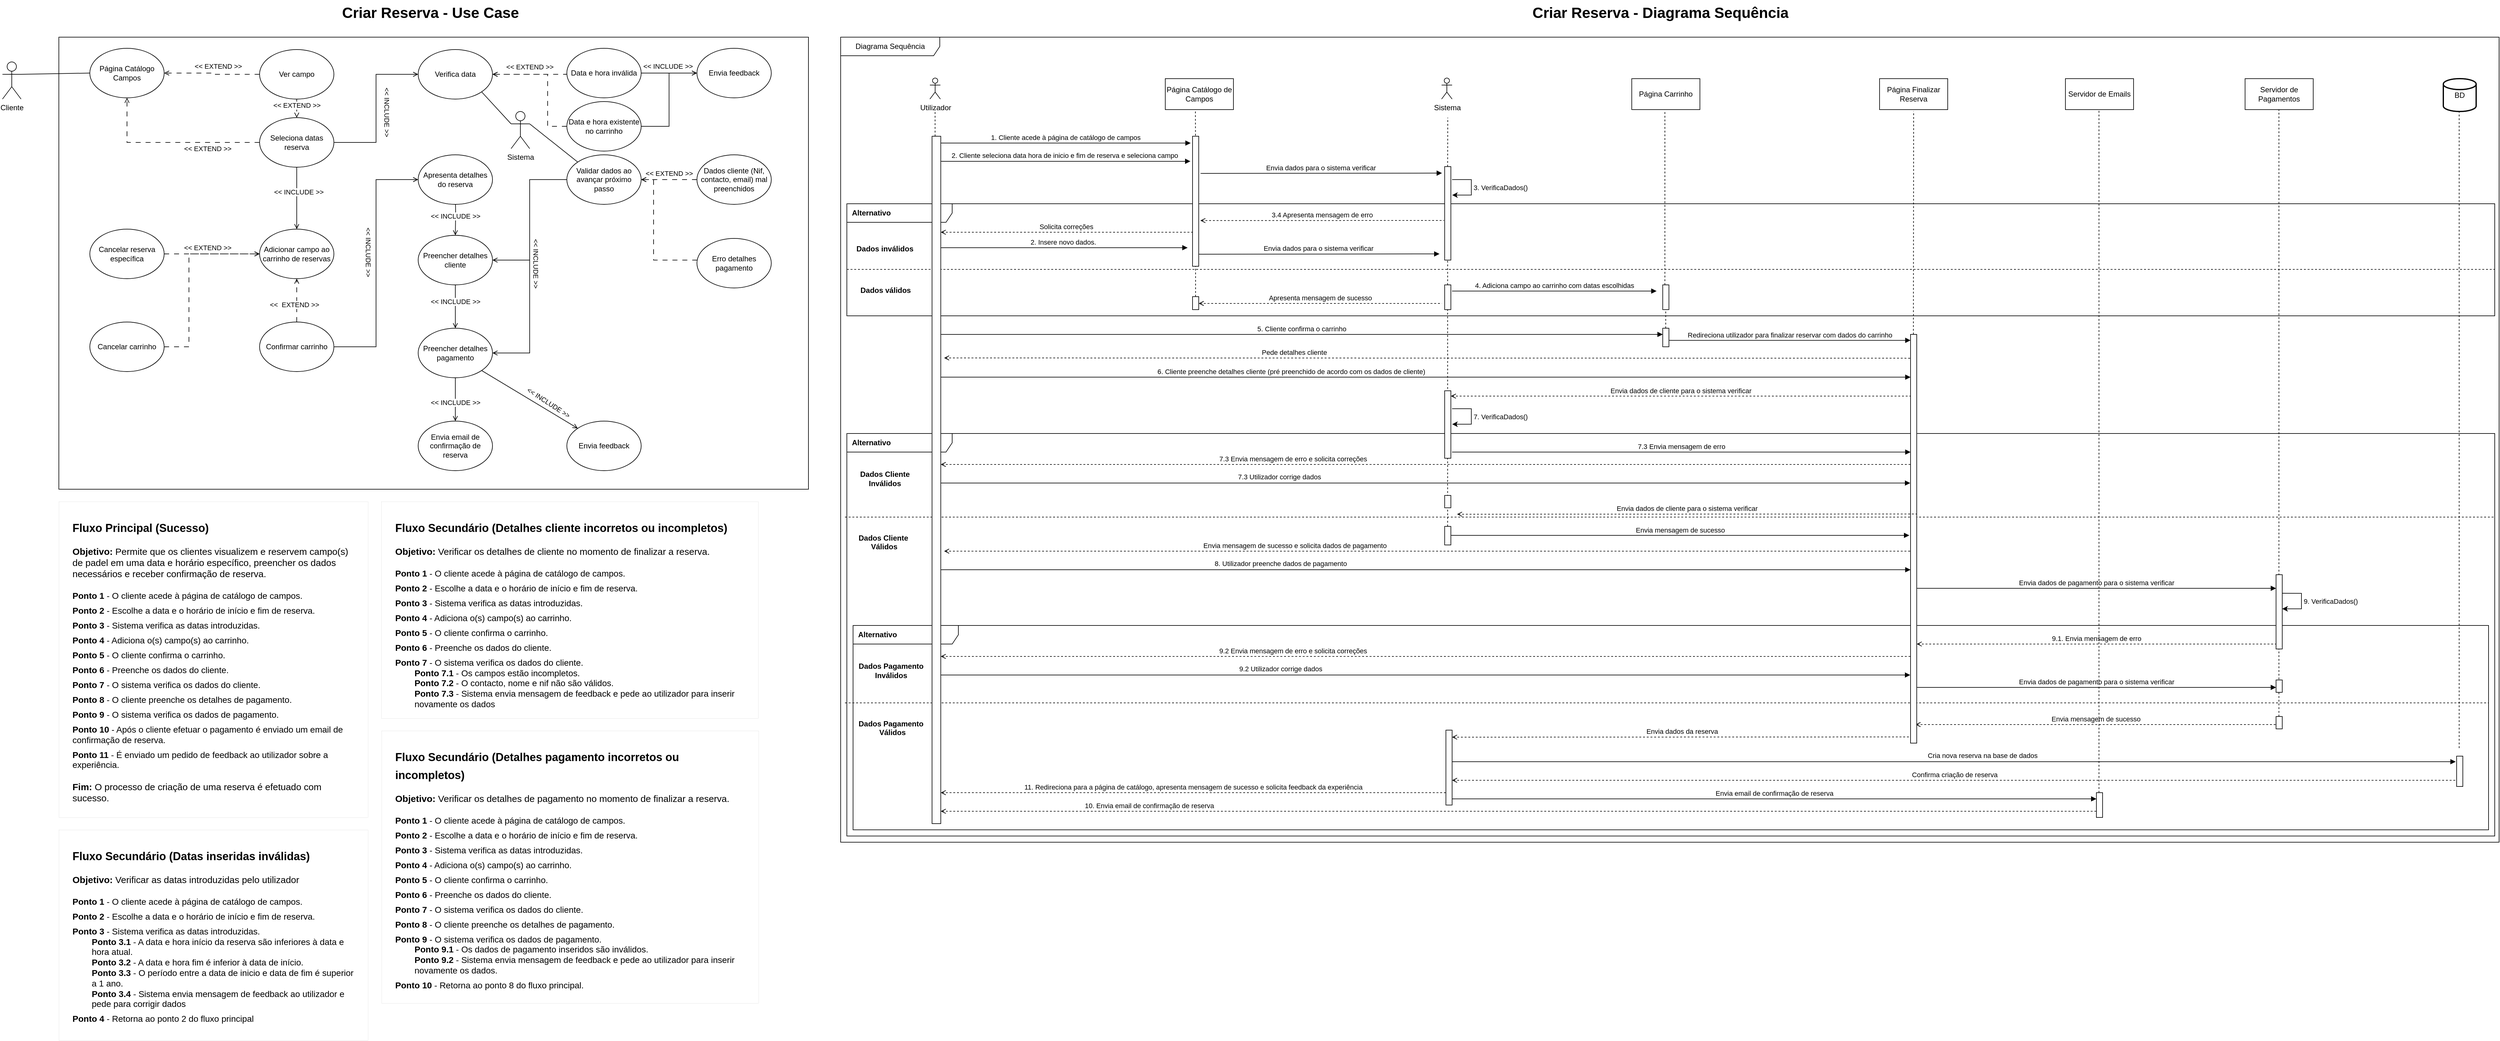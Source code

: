 <mxfile version="24.8.3">
  <diagram name="Página-1" id="OUuTRLx_6_Qfh0HOwhTm">
    <mxGraphModel dx="977" dy="505" grid="1" gridSize="10" guides="1" tooltips="1" connect="1" arrows="1" fold="1" page="1" pageScale="1" pageWidth="827" pageHeight="1169" math="0" shadow="0">
      <root>
        <mxCell id="0" />
        <mxCell id="1" parent="0" />
        <mxCell id="uFS48-7cLrAhZdvdfBst-1" value="" style="rounded=0;whiteSpace=wrap;html=1;fontStyle=1" parent="1" vertex="1">
          <mxGeometry x="111" y="60" width="1210" height="730" as="geometry" />
        </mxCell>
        <mxCell id="uFS48-7cLrAhZdvdfBst-2" style="rounded=0;orthogonalLoop=1;jettySize=auto;html=1;entryX=0;entryY=0.5;entryDx=0;entryDy=0;endArrow=none;endFill=0;exitX=1;exitY=0.333;exitDx=0;exitDy=0;exitPerimeter=0;" parent="1" source="uFS48-7cLrAhZdvdfBst-3" target="uFS48-7cLrAhZdvdfBst-7" edge="1">
          <mxGeometry relative="1" as="geometry" />
        </mxCell>
        <mxCell id="uFS48-7cLrAhZdvdfBst-3" value="Cliente" style="shape=umlActor;verticalLabelPosition=bottom;verticalAlign=top;html=1;outlineConnect=0;" parent="1" vertex="1">
          <mxGeometry x="20" y="100" width="30" height="60" as="geometry" />
        </mxCell>
        <mxCell id="uFS48-7cLrAhZdvdfBst-4" style="edgeStyle=orthogonalEdgeStyle;rounded=0;orthogonalLoop=1;jettySize=auto;html=1;entryX=1;entryY=0.5;entryDx=0;entryDy=0;endArrow=open;endFill=0;exitX=0;exitY=0.5;exitDx=0;exitDy=0;dashed=1;dashPattern=8 8;" parent="1" source="uFS48-7cLrAhZdvdfBst-10" target="uFS48-7cLrAhZdvdfBst-7" edge="1">
          <mxGeometry relative="1" as="geometry">
            <Array as="points" />
          </mxGeometry>
        </mxCell>
        <mxCell id="uFS48-7cLrAhZdvdfBst-5" value="&amp;lt;&amp;lt; EXTEND &amp;gt;&amp;gt;" style="edgeLabel;html=1;align=center;verticalAlign=middle;resizable=0;points=[];" parent="uFS48-7cLrAhZdvdfBst-4" vertex="1" connectable="0">
          <mxGeometry x="-0.183" relative="1" as="geometry">
            <mxPoint x="-4" y="-13" as="offset" />
          </mxGeometry>
        </mxCell>
        <mxCell id="uFS48-7cLrAhZdvdfBst-6" value="" style="edgeStyle=orthogonalEdgeStyle;rounded=0;orthogonalLoop=1;jettySize=auto;html=1;entryX=0.5;entryY=1;entryDx=0;entryDy=0;dashed=1;dashPattern=8 8;endArrow=open;endFill=0;exitX=0;exitY=0.5;exitDx=0;exitDy=0;" parent="1" source="uFS48-7cLrAhZdvdfBst-45" target="uFS48-7cLrAhZdvdfBst-7" edge="1">
          <mxGeometry relative="1" as="geometry">
            <Array as="points" />
          </mxGeometry>
        </mxCell>
        <mxCell id="uFS48-7cLrAhZdvdfBst-7" value="Página Catálogo Campos" style="ellipse;whiteSpace=wrap;html=1;" parent="1" vertex="1">
          <mxGeometry x="161" y="78" width="120" height="80" as="geometry" />
        </mxCell>
        <mxCell id="uFS48-7cLrAhZdvdfBst-8" value="&lt;span style=&quot;font-size: 24px;&quot;&gt;&lt;b&gt;Criar Reserva - Use Case&lt;/b&gt;&lt;/span&gt;" style="text;html=1;whiteSpace=wrap;overflow=hidden;rounded=0;align=center;" parent="1" vertex="1">
          <mxGeometry x="111" width="1200" height="40" as="geometry" />
        </mxCell>
        <mxCell id="uFS48-7cLrAhZdvdfBst-9" style="edgeStyle=orthogonalEdgeStyle;rounded=0;orthogonalLoop=1;jettySize=auto;html=1;entryX=0.5;entryY=0;entryDx=0;entryDy=0;dashed=1;dashPattern=8 8;endArrow=open;endFill=0;" parent="1" source="uFS48-7cLrAhZdvdfBst-10" target="uFS48-7cLrAhZdvdfBst-45" edge="1">
          <mxGeometry relative="1" as="geometry" />
        </mxCell>
        <mxCell id="uFS48-7cLrAhZdvdfBst-10" value="Ver campo" style="ellipse;whiteSpace=wrap;html=1;" parent="1" vertex="1">
          <mxGeometry x="435" y="80" width="120" height="80" as="geometry" />
        </mxCell>
        <mxCell id="uFS48-7cLrAhZdvdfBst-11" style="edgeStyle=elbowEdgeStyle;rounded=0;orthogonalLoop=1;jettySize=auto;html=1;entryX=0.5;entryY=1;entryDx=0;entryDy=0;endArrow=open;endFill=0;exitX=0.5;exitY=0;exitDx=0;exitDy=0;dashed=1;dashPattern=8 8;" parent="1" source="uFS48-7cLrAhZdvdfBst-60" target="uFS48-7cLrAhZdvdfBst-14" edge="1">
          <mxGeometry relative="1" as="geometry" />
        </mxCell>
        <mxCell id="uFS48-7cLrAhZdvdfBst-12" style="edgeStyle=orthogonalEdgeStyle;rounded=0;orthogonalLoop=1;jettySize=auto;html=1;entryX=0;entryY=0.5;entryDx=0;entryDy=0;endArrow=open;endFill=0;dashed=1;dashPattern=8 8;exitX=1;exitY=0.5;exitDx=0;exitDy=0;" parent="1" source="uFS48-7cLrAhZdvdfBst-40" target="uFS48-7cLrAhZdvdfBst-14" edge="1">
          <mxGeometry relative="1" as="geometry">
            <Array as="points">
              <mxPoint x="321" y="560" />
              <mxPoint x="321" y="410" />
            </Array>
          </mxGeometry>
        </mxCell>
        <mxCell id="uFS48-7cLrAhZdvdfBst-13" style="edgeStyle=orthogonalEdgeStyle;rounded=0;orthogonalLoop=1;jettySize=auto;html=1;entryX=0;entryY=0.5;entryDx=0;entryDy=0;dashed=1;dashPattern=8 8;endArrow=open;endFill=0;exitX=1;exitY=0.5;exitDx=0;exitDy=0;" parent="1" source="uFS48-7cLrAhZdvdfBst-50" target="uFS48-7cLrAhZdvdfBst-14" edge="1">
          <mxGeometry relative="1" as="geometry">
            <mxPoint x="231" y="520" as="sourcePoint" />
          </mxGeometry>
        </mxCell>
        <mxCell id="uFS48-7cLrAhZdvdfBst-14" value="Adicionar campo ao carrinho de reservas" style="ellipse;whiteSpace=wrap;html=1;" parent="1" vertex="1">
          <mxGeometry x="435" y="370" width="120" height="80" as="geometry" />
        </mxCell>
        <mxCell id="uFS48-7cLrAhZdvdfBst-15" style="edgeStyle=orthogonalEdgeStyle;rounded=0;orthogonalLoop=1;jettySize=auto;html=1;entryX=0.5;entryY=0;entryDx=0;entryDy=0;endArrow=open;endFill=0;" parent="1" target="uFS48-7cLrAhZdvdfBst-23" edge="1">
          <mxGeometry relative="1" as="geometry">
            <mxPoint x="751" y="310" as="sourcePoint" />
          </mxGeometry>
        </mxCell>
        <mxCell id="uFS48-7cLrAhZdvdfBst-16" value="&amp;lt;&amp;lt; INCLUDE &amp;gt;&amp;gt;" style="edgeLabel;html=1;align=center;verticalAlign=middle;resizable=0;points=[];" parent="uFS48-7cLrAhZdvdfBst-15" vertex="1" connectable="0">
          <mxGeometry x="0.112" relative="1" as="geometry">
            <mxPoint as="offset" />
          </mxGeometry>
        </mxCell>
        <mxCell id="uFS48-7cLrAhZdvdfBst-17" value="&amp;lt;&amp;lt;&amp;nbsp; EXTEND &amp;gt;&amp;gt;" style="edgeLabel;html=1;align=center;verticalAlign=middle;resizable=0;points=[];rotation=0;" parent="1" vertex="1" connectable="0">
          <mxGeometry x="491" y="490.0" as="geometry">
            <mxPoint x="-1.225e-16" y="2" as="offset" />
          </mxGeometry>
        </mxCell>
        <mxCell id="uFS48-7cLrAhZdvdfBst-18" style="edgeStyle=orthogonalEdgeStyle;rounded=0;orthogonalLoop=1;jettySize=auto;html=1;entryX=0.5;entryY=0;entryDx=0;entryDy=0;endArrow=open;endFill=0;" parent="1" source="uFS48-7cLrAhZdvdfBst-20" target="uFS48-7cLrAhZdvdfBst-34" edge="1">
          <mxGeometry relative="1" as="geometry" />
        </mxCell>
        <mxCell id="uFS48-7cLrAhZdvdfBst-19" value="&amp;lt;&amp;lt; INCLUDE &amp;gt;&amp;gt;" style="edgeLabel;html=1;align=center;verticalAlign=middle;resizable=0;points=[];" parent="uFS48-7cLrAhZdvdfBst-18" vertex="1" connectable="0">
          <mxGeometry x="-0.266" y="-3" relative="1" as="geometry">
            <mxPoint x="3" y="14" as="offset" />
          </mxGeometry>
        </mxCell>
        <mxCell id="uFS48-7cLrAhZdvdfBst-20" value="Preencher detalhes pagamento&lt;span style=&quot;color: rgba(0, 0, 0, 0); font-family: monospace; font-size: 0px; text-align: start; text-wrap-mode: nowrap;&quot;&gt;%3CmxGraphModel%3E%3Croot%3E%3CmxCell%20id%3D%220%22%2F%3E%3CmxCell%20id%3D%221%22%20parent%3D%220%22%2F%3E%3CmxCell%20id%3D%222%22%20value%3D%22Selecionar%20data%20e%20hora%20de%20inicio%20e%20fim%22%20style%3D%22ellipse%3BwhiteSpace%3Dwrap%3Bhtml%3D1%3B%22%20vertex%3D%221%22%20parent%3D%221%22%3E%3CmxGeometry%20x%3D%22720%22%20y%3D%222260%22%20width%3D%22120%22%20height%3D%2280%22%20as%3D%22geometry%22%2F%3E%3C%2FmxCell%3E%3C%2Froot%3E%3C%2FmxGraphModel%3E&lt;/span&gt;" style="ellipse;whiteSpace=wrap;html=1;" parent="1" vertex="1">
          <mxGeometry x="691" y="530" width="120" height="80" as="geometry" />
        </mxCell>
        <mxCell id="uFS48-7cLrAhZdvdfBst-21" style="edgeStyle=orthogonalEdgeStyle;rounded=0;orthogonalLoop=1;jettySize=auto;html=1;entryX=0.5;entryY=0;entryDx=0;entryDy=0;endArrow=open;endFill=0;" parent="1" source="uFS48-7cLrAhZdvdfBst-23" target="uFS48-7cLrAhZdvdfBst-20" edge="1">
          <mxGeometry relative="1" as="geometry" />
        </mxCell>
        <mxCell id="uFS48-7cLrAhZdvdfBst-22" value="&amp;lt;&amp;lt; INCLUDE &amp;gt;&amp;gt;" style="edgeLabel;html=1;align=center;verticalAlign=middle;resizable=0;points=[];" parent="uFS48-7cLrAhZdvdfBst-21" vertex="1" connectable="0">
          <mxGeometry x="-0.242" relative="1" as="geometry">
            <mxPoint as="offset" />
          </mxGeometry>
        </mxCell>
        <mxCell id="uFS48-7cLrAhZdvdfBst-23" value="Preencher detalhes cliente" style="ellipse;whiteSpace=wrap;html=1;" parent="1" vertex="1">
          <mxGeometry x="691" y="380" width="120" height="80" as="geometry" />
        </mxCell>
        <mxCell id="uFS48-7cLrAhZdvdfBst-24" value="Validar dados ao avançar próximo passo" style="ellipse;whiteSpace=wrap;html=1;" parent="1" vertex="1">
          <mxGeometry x="931" y="250" width="120" height="80" as="geometry" />
        </mxCell>
        <mxCell id="uFS48-7cLrAhZdvdfBst-25" style="rounded=0;orthogonalLoop=1;jettySize=auto;html=1;exitX=1;exitY=0.333;exitDx=0;exitDy=0;exitPerimeter=0;entryX=0;entryY=0;entryDx=0;entryDy=0;startArrow=none;startFill=0;endArrow=none;endFill=0;" parent="1" source="uFS48-7cLrAhZdvdfBst-28" target="uFS48-7cLrAhZdvdfBst-24" edge="1">
          <mxGeometry relative="1" as="geometry" />
        </mxCell>
        <mxCell id="uFS48-7cLrAhZdvdfBst-26" style="rounded=0;orthogonalLoop=1;jettySize=auto;html=1;entryX=0;entryY=0;entryDx=0;entryDy=0;endArrow=open;endFill=0;exitX=1;exitY=1;exitDx=0;exitDy=0;" parent="1" source="uFS48-7cLrAhZdvdfBst-20" target="uFS48-7cLrAhZdvdfBst-35" edge="1">
          <mxGeometry relative="1" as="geometry" />
        </mxCell>
        <mxCell id="uFS48-7cLrAhZdvdfBst-27" style="rounded=0;orthogonalLoop=1;jettySize=auto;html=1;entryX=1;entryY=1;entryDx=0;entryDy=0;endArrow=none;endFill=0;exitX=0;exitY=0.333;exitDx=0;exitDy=0;exitPerimeter=0;" parent="1" source="uFS48-7cLrAhZdvdfBst-28" target="uFS48-7cLrAhZdvdfBst-48" edge="1">
          <mxGeometry relative="1" as="geometry" />
        </mxCell>
        <mxCell id="uFS48-7cLrAhZdvdfBst-28" value="Sistema" style="shape=umlActor;verticalLabelPosition=bottom;verticalAlign=top;html=1;outlineConnect=0;" parent="1" vertex="1">
          <mxGeometry x="841" y="180" width="30" height="60" as="geometry" />
        </mxCell>
        <mxCell id="uFS48-7cLrAhZdvdfBst-29" style="edgeStyle=orthogonalEdgeStyle;rounded=0;orthogonalLoop=1;jettySize=auto;html=1;entryX=1;entryY=0.5;entryDx=0;entryDy=0;dashed=1;dashPattern=8 8;endArrow=open;endFill=0;" parent="1" source="uFS48-7cLrAhZdvdfBst-31" target="uFS48-7cLrAhZdvdfBst-24" edge="1">
          <mxGeometry relative="1" as="geometry" />
        </mxCell>
        <mxCell id="uFS48-7cLrAhZdvdfBst-30" value="&amp;lt;&amp;lt; EXTEND &amp;gt;&amp;gt;" style="edgeLabel;html=1;align=center;verticalAlign=middle;resizable=0;points=[];" parent="uFS48-7cLrAhZdvdfBst-29" vertex="1" connectable="0">
          <mxGeometry x="0.178" y="-1" relative="1" as="geometry">
            <mxPoint x="8" y="-9" as="offset" />
          </mxGeometry>
        </mxCell>
        <mxCell id="uFS48-7cLrAhZdvdfBst-31" value="Dados cliente (Nif, contacto, email) mal preenchidos" style="ellipse;whiteSpace=wrap;html=1;" parent="1" vertex="1">
          <mxGeometry x="1141" y="250" width="120" height="80" as="geometry" />
        </mxCell>
        <mxCell id="uFS48-7cLrAhZdvdfBst-32" style="edgeStyle=orthogonalEdgeStyle;rounded=0;orthogonalLoop=1;jettySize=auto;html=1;entryX=1;entryY=0.5;entryDx=0;entryDy=0;dashed=1;dashPattern=8 8;endArrow=open;endFill=0;" parent="1" source="uFS48-7cLrAhZdvdfBst-33" target="uFS48-7cLrAhZdvdfBst-24" edge="1">
          <mxGeometry relative="1" as="geometry">
            <Array as="points">
              <mxPoint x="1071" y="420" />
              <mxPoint x="1071" y="290" />
            </Array>
          </mxGeometry>
        </mxCell>
        <mxCell id="uFS48-7cLrAhZdvdfBst-33" value="Erro detalhes pagamento" style="ellipse;whiteSpace=wrap;html=1;" parent="1" vertex="1">
          <mxGeometry x="1141" y="385" width="120" height="80" as="geometry" />
        </mxCell>
        <mxCell id="uFS48-7cLrAhZdvdfBst-34" value="Envia email de confirmação de reserva" style="ellipse;whiteSpace=wrap;html=1;" parent="1" vertex="1">
          <mxGeometry x="691" y="680" width="120" height="80" as="geometry" />
        </mxCell>
        <mxCell id="uFS48-7cLrAhZdvdfBst-35" value="Envia feedback" style="ellipse;whiteSpace=wrap;html=1;" parent="1" vertex="1">
          <mxGeometry x="931" y="680" width="120" height="80" as="geometry" />
        </mxCell>
        <mxCell id="uFS48-7cLrAhZdvdfBst-36" value="&amp;lt;&amp;lt; INCLUDE &amp;gt;&amp;gt;" style="edgeLabel;html=1;align=center;verticalAlign=middle;resizable=0;points=[];rotation=33;" parent="1" vertex="1" connectable="0">
          <mxGeometry x="901" y="649.997" as="geometry" />
        </mxCell>
        <mxCell id="uFS48-7cLrAhZdvdfBst-37" value="Apresenta detalhes do reserva" style="ellipse;whiteSpace=wrap;html=1;" parent="1" vertex="1">
          <mxGeometry x="691" y="250" width="120" height="80" as="geometry" />
        </mxCell>
        <mxCell id="uFS48-7cLrAhZdvdfBst-38" style="edgeStyle=orthogonalEdgeStyle;rounded=0;orthogonalLoop=1;jettySize=auto;html=1;entryX=1;entryY=0.5;entryDx=0;entryDy=0;endArrow=open;endFill=0;exitX=0;exitY=0.5;exitDx=0;exitDy=0;" parent="1" source="uFS48-7cLrAhZdvdfBst-24" target="uFS48-7cLrAhZdvdfBst-23" edge="1">
          <mxGeometry relative="1" as="geometry">
            <mxPoint x="941" y="280" as="sourcePoint" />
            <mxPoint x="821" y="280" as="targetPoint" />
          </mxGeometry>
        </mxCell>
        <mxCell id="uFS48-7cLrAhZdvdfBst-39" style="edgeStyle=orthogonalEdgeStyle;rounded=0;orthogonalLoop=1;jettySize=auto;html=1;entryX=1;entryY=0.5;entryDx=0;entryDy=0;endArrow=open;endFill=0;exitX=0;exitY=0.5;exitDx=0;exitDy=0;" parent="1" source="uFS48-7cLrAhZdvdfBst-24" target="uFS48-7cLrAhZdvdfBst-20" edge="1">
          <mxGeometry relative="1" as="geometry">
            <mxPoint x="941" y="280" as="sourcePoint" />
            <mxPoint x="821" y="430" as="targetPoint" />
          </mxGeometry>
        </mxCell>
        <mxCell id="uFS48-7cLrAhZdvdfBst-40" value="Cancelar carrinho" style="ellipse;whiteSpace=wrap;html=1;" parent="1" vertex="1">
          <mxGeometry x="161" y="520" width="120" height="80" as="geometry" />
        </mxCell>
        <mxCell id="uFS48-7cLrAhZdvdfBst-41" style="edgeStyle=orthogonalEdgeStyle;rounded=0;orthogonalLoop=1;jettySize=auto;html=1;entryX=0;entryY=0.5;entryDx=0;entryDy=0;endArrow=open;endFill=0;" parent="1" source="uFS48-7cLrAhZdvdfBst-45" target="uFS48-7cLrAhZdvdfBst-48" edge="1">
          <mxGeometry relative="1" as="geometry" />
        </mxCell>
        <mxCell id="uFS48-7cLrAhZdvdfBst-42" value="&amp;lt;&amp;lt; INCLUDE &amp;gt;&amp;gt;" style="edgeLabel;html=1;align=center;verticalAlign=middle;resizable=0;points=[];rotation=90;" parent="uFS48-7cLrAhZdvdfBst-41" vertex="1" connectable="0">
          <mxGeometry x="0.111" y="3" relative="1" as="geometry">
            <mxPoint x="21" y="19" as="offset" />
          </mxGeometry>
        </mxCell>
        <mxCell id="uFS48-7cLrAhZdvdfBst-43" style="edgeStyle=orthogonalEdgeStyle;rounded=0;orthogonalLoop=1;jettySize=auto;html=1;entryX=0.5;entryY=0;entryDx=0;entryDy=0;endArrow=open;endFill=0;" parent="1" source="uFS48-7cLrAhZdvdfBst-45" target="uFS48-7cLrAhZdvdfBst-14" edge="1">
          <mxGeometry relative="1" as="geometry" />
        </mxCell>
        <mxCell id="uFS48-7cLrAhZdvdfBst-44" value="&amp;lt;&amp;lt; INCLUDE &amp;gt;&amp;gt;" style="edgeLabel;html=1;align=center;verticalAlign=middle;resizable=0;points=[];" parent="uFS48-7cLrAhZdvdfBst-43" vertex="1" connectable="0">
          <mxGeometry x="-0.205" y="3" relative="1" as="geometry">
            <mxPoint as="offset" />
          </mxGeometry>
        </mxCell>
        <mxCell id="uFS48-7cLrAhZdvdfBst-45" value="Seleciona datas reserva" style="ellipse;whiteSpace=wrap;html=1;" parent="1" vertex="1">
          <mxGeometry x="435" y="190" width="120" height="80" as="geometry" />
        </mxCell>
        <mxCell id="uFS48-7cLrAhZdvdfBst-46" style="edgeStyle=orthogonalEdgeStyle;rounded=0;orthogonalLoop=1;jettySize=auto;html=1;entryX=1;entryY=0.5;entryDx=0;entryDy=0;dashed=1;dashPattern=8 8;endArrow=open;endFill=0;exitX=0;exitY=0.5;exitDx=0;exitDy=0;" parent="1" source="uFS48-7cLrAhZdvdfBst-54" target="uFS48-7cLrAhZdvdfBst-48" edge="1">
          <mxGeometry relative="1" as="geometry">
            <Array as="points">
              <mxPoint x="931" y="120" />
            </Array>
          </mxGeometry>
        </mxCell>
        <mxCell id="uFS48-7cLrAhZdvdfBst-47" value="&amp;lt;&amp;lt; EXTEND &amp;gt;&amp;gt;" style="edgeLabel;html=1;align=center;verticalAlign=middle;resizable=0;points=[];rotation=0;" parent="uFS48-7cLrAhZdvdfBst-46" vertex="1" connectable="0">
          <mxGeometry x="-0.175" y="-1" relative="1" as="geometry">
            <mxPoint x="-12" y="-11" as="offset" />
          </mxGeometry>
        </mxCell>
        <mxCell id="uFS48-7cLrAhZdvdfBst-48" value="Verifica data" style="ellipse;whiteSpace=wrap;html=1;" parent="1" vertex="1">
          <mxGeometry x="691" y="80" width="120" height="80" as="geometry" />
        </mxCell>
        <mxCell id="uFS48-7cLrAhZdvdfBst-49" value="&amp;lt;&amp;lt; INCLUDE &amp;gt;&amp;gt;" style="edgeLabel;html=1;align=center;verticalAlign=middle;resizable=0;points=[];rotation=90;" parent="1" vertex="1" connectable="0">
          <mxGeometry x="881" y="424.999" as="geometry" />
        </mxCell>
        <mxCell id="uFS48-7cLrAhZdvdfBst-50" value="Cancelar reserva específica" style="ellipse;whiteSpace=wrap;html=1;" parent="1" vertex="1">
          <mxGeometry x="161" y="370" width="120" height="80" as="geometry" />
        </mxCell>
        <mxCell id="uFS48-7cLrAhZdvdfBst-51" value="&amp;lt;&amp;lt; EXTEND &amp;gt;&amp;gt;" style="edgeLabel;html=1;align=center;verticalAlign=middle;resizable=0;points=[];" parent="1" vertex="1" connectable="0">
          <mxGeometry x="351.0" y="399.997" as="geometry" />
        </mxCell>
        <mxCell id="uFS48-7cLrAhZdvdfBst-52" value="&amp;lt;&amp;lt; EXTEND &amp;gt;&amp;gt;" style="edgeLabel;html=1;align=center;verticalAlign=middle;resizable=0;points=[];rotation=0;" parent="1" vertex="1" connectable="0">
          <mxGeometry x="351.0" y="240.004" as="geometry" />
        </mxCell>
        <mxCell id="uFS48-7cLrAhZdvdfBst-53" value="&amp;lt;&amp;lt; EXTEND &amp;gt;&amp;gt;" style="edgeLabel;html=1;align=center;verticalAlign=middle;resizable=0;points=[];rotation=0;" parent="1" vertex="1" connectable="0">
          <mxGeometry x="495.0" y="170.004" as="geometry" />
        </mxCell>
        <mxCell id="uFS48-7cLrAhZdvdfBst-54" value="Data e hora inválida" style="ellipse;whiteSpace=wrap;html=1;" parent="1" vertex="1">
          <mxGeometry x="931" y="78" width="120" height="80" as="geometry" />
        </mxCell>
        <mxCell id="uFS48-7cLrAhZdvdfBst-55" style="rounded=0;orthogonalLoop=1;jettySize=auto;html=1;endArrow=open;endFill=0;exitX=1;exitY=0.5;exitDx=0;exitDy=0;entryX=0;entryY=0.5;entryDx=0;entryDy=0;" parent="1" source="uFS48-7cLrAhZdvdfBst-54" target="uFS48-7cLrAhZdvdfBst-57" edge="1">
          <mxGeometry relative="1" as="geometry">
            <mxPoint x="803" y="608" as="sourcePoint" />
            <mxPoint x="959" y="702" as="targetPoint" />
          </mxGeometry>
        </mxCell>
        <mxCell id="uFS48-7cLrAhZdvdfBst-56" value="&amp;lt;&amp;lt; INCLUDE &amp;gt;&amp;gt;" style="edgeLabel;html=1;align=center;verticalAlign=middle;resizable=0;points=[];" parent="uFS48-7cLrAhZdvdfBst-55" vertex="1" connectable="0">
          <mxGeometry x="0.0" y="2" relative="1" as="geometry">
            <mxPoint x="-2" y="-9" as="offset" />
          </mxGeometry>
        </mxCell>
        <mxCell id="uFS48-7cLrAhZdvdfBst-57" value="Envia feedback" style="ellipse;whiteSpace=wrap;html=1;" parent="1" vertex="1">
          <mxGeometry x="1141" y="78" width="120" height="80" as="geometry" />
        </mxCell>
        <mxCell id="uFS48-7cLrAhZdvdfBst-58" style="edgeStyle=orthogonalEdgeStyle;rounded=0;orthogonalLoop=1;jettySize=auto;html=1;entryX=0;entryY=0.5;entryDx=0;entryDy=0;endArrow=open;endFill=0;" parent="1" source="uFS48-7cLrAhZdvdfBst-60" target="uFS48-7cLrAhZdvdfBst-37" edge="1">
          <mxGeometry relative="1" as="geometry" />
        </mxCell>
        <mxCell id="uFS48-7cLrAhZdvdfBst-59" value="&amp;lt;&amp;lt; INCLUDE &amp;gt;&amp;gt;" style="edgeLabel;html=1;align=center;verticalAlign=middle;resizable=0;points=[];rotation=90;" parent="uFS48-7cLrAhZdvdfBst-58" vertex="1" connectable="0">
          <mxGeometry x="0.091" y="-1" relative="1" as="geometry">
            <mxPoint x="-13" as="offset" />
          </mxGeometry>
        </mxCell>
        <mxCell id="uFS48-7cLrAhZdvdfBst-60" value="Confirmar carrinho" style="ellipse;whiteSpace=wrap;html=1;" parent="1" vertex="1">
          <mxGeometry x="435" y="520" width="120" height="80" as="geometry" />
        </mxCell>
        <mxCell id="uFS48-7cLrAhZdvdfBst-61" value="" style="rounded=0;whiteSpace=wrap;html=1;strokeWidth=0;" parent="1" vertex="1">
          <mxGeometry x="111" y="810" width="499" height="510" as="geometry" />
        </mxCell>
        <mxCell id="uFS48-7cLrAhZdvdfBst-62" value="&lt;h1 style=&quot;margin-top: 0px;&quot;&gt;&lt;span style=&quot;font-size: 18px; background-color: initial;&quot;&gt;Fluxo Principal (Sucesso)&lt;/span&gt;&lt;/h1&gt;&lt;div style=&quot;font-size: 14px;&quot;&gt;&lt;div style=&quot;font-size: 15px;&quot;&gt;&lt;font style=&quot;font-size: 15px;&quot;&gt;&lt;b style=&quot;&quot;&gt;Objetivo: &lt;/b&gt;Permite que os clientes visualizem e reservem campo(s) de padel em uma data e horário específico, preencher os dados necessários e receber confirmação de reserva.&lt;/font&gt;&lt;/div&gt;&lt;div style=&quot;font-size: 15px;&quot;&gt;&lt;font style=&quot;font-size: 10px;&quot;&gt;&lt;br&gt;&lt;/font&gt;&lt;/div&gt;&lt;div style=&quot;&quot;&gt;&lt;font style=&quot;font-size: 14px;&quot;&gt;&lt;b style=&quot;&quot;&gt;Ponto 1&lt;/b&gt; - O cliente acede à página de catálogo de campos.&lt;/font&gt;&lt;/div&gt;&lt;div style=&quot;font-size: 6px;&quot;&gt;&lt;font style=&quot;font-size: 6px;&quot;&gt;&lt;br&gt;&lt;/font&gt;&lt;/div&gt;&lt;div style=&quot;&quot;&gt;&lt;font style=&quot;font-size: 14px;&quot;&gt;&lt;b&gt;Ponto 2&lt;/b&gt; - Escolhe a data e o horário de início e fim de reserva&lt;/font&gt;&lt;span style=&quot;background-color: initial;&quot;&gt;.&lt;/span&gt;&lt;/div&gt;&lt;div style=&quot;font-size: 6px;&quot;&gt;&lt;br&gt;&lt;/div&gt;&lt;div&gt;&lt;b&gt;Ponto 3&lt;/b&gt;&amp;nbsp;- Sistema verifica as datas introduzidas.&amp;nbsp;&lt;/div&gt;&lt;div style=&quot;font-size: 6px;&quot;&gt;&lt;font style=&quot;font-size: 6px;&quot;&gt;&lt;br&gt;&lt;/font&gt;&lt;/div&gt;&lt;div style=&quot;&quot;&gt;&lt;font style=&quot;font-size: 14px;&quot;&gt;&lt;b&gt;Ponto 4&lt;/b&gt;&amp;nbsp;- Adiciona o(s) campo(s) ao carrinho&lt;/font&gt;&lt;span style=&quot;background-color: initial;&quot;&gt;.&lt;/span&gt;&lt;/div&gt;&lt;div style=&quot;font-size: 6px;&quot;&gt;&lt;br&gt;&lt;/div&gt;&lt;div&gt;&lt;b&gt;Ponto 5&lt;/b&gt;&amp;nbsp;- O cliente confirma o carrinho.&lt;/div&gt;&lt;div style=&quot;font-size: 6px;&quot;&gt;&lt;br&gt;&lt;/div&gt;&lt;div&gt;&lt;b&gt;Ponto 6&lt;/b&gt;&amp;nbsp;- Preenche os dados do cliente.&lt;/div&gt;&lt;div style=&quot;font-size: 6px;&quot;&gt;&lt;br&gt;&lt;/div&gt;&lt;div&gt;&lt;b&gt;Ponto 7&lt;/b&gt;&amp;nbsp;- O sistema verifica os dados do cliente.&lt;/div&gt;&lt;div style=&quot;font-size: 6px;&quot;&gt;&lt;br&gt;&lt;/div&gt;&lt;div&gt;&lt;b style=&quot;background-color: initial;&quot;&gt;Ponto 8&lt;/b&gt;&lt;span style=&quot;background-color: initial;&quot;&gt;&amp;nbsp;- O cliente preenche os detalhes de pagament&lt;/span&gt;&lt;span style=&quot;background-color: initial;&quot;&gt;o.&lt;/span&gt;&lt;/div&gt;&lt;div style=&quot;font-size: 6px;&quot;&gt;&lt;br&gt;&lt;/div&gt;&lt;div&gt;&lt;b&gt;Ponto 9&lt;/b&gt;&amp;nbsp;- O sistema verifica os dados de pagamento.&lt;/div&gt;&lt;div style=&quot;font-size: 6px;&quot;&gt;&lt;br&gt;&lt;/div&gt;&lt;div&gt;&lt;b style=&quot;background-color: initial;&quot;&gt;Ponto 10&lt;/b&gt;&lt;span style=&quot;background-color: initial;&quot;&gt;&amp;nbsp;- Após o cliente efetuar o pagamento é enviado um email de confirmação de reserva&lt;/span&gt;&lt;span style=&quot;background-color: initial;&quot;&gt;.&lt;/span&gt;&lt;/div&gt;&lt;div style=&quot;font-size: 6px;&quot;&gt;&lt;br&gt;&lt;/div&gt;&lt;div&gt;&lt;b style=&quot;background-color: initial;&quot;&gt;Ponto 11&lt;/b&gt;&lt;span style=&quot;background-color: initial;&quot;&gt;&amp;nbsp;- É enviado um pedido de feedback ao utilizador sobre a experiência.&lt;/span&gt;&lt;span style=&quot;background-color: initial;&quot;&gt;&amp;nbsp;&lt;/span&gt;&lt;/div&gt;&lt;/div&gt;&lt;div style=&quot;font-size: 14px;&quot;&gt;&lt;div style=&quot;font-size: 15px;&quot;&gt;&lt;span style=&quot;white-space: pre;&quot;&gt;&#x9;&lt;/span&gt;&lt;br&gt;&lt;/div&gt;&lt;div style=&quot;font-size: 15px;&quot;&gt;&lt;div&gt;&lt;b&gt;Fim: &lt;/b&gt;O processo de criação de uma reserva é efetuado com sucesso.&lt;/div&gt;&lt;/div&gt;&lt;/div&gt;" style="text;html=1;whiteSpace=wrap;overflow=hidden;rounded=0;" parent="1" vertex="1">
          <mxGeometry x="131" y="830" width="459" height="470" as="geometry" />
        </mxCell>
        <mxCell id="wc0xx6DJ3TPdMIob9Jwo-1" style="edgeStyle=elbowEdgeStyle;rounded=0;orthogonalLoop=1;jettySize=auto;html=1;entryX=1;entryY=0.5;entryDx=0;entryDy=0;exitX=0;exitY=0.5;exitDx=0;exitDy=0;dashed=1;dashPattern=8 8;endArrow=open;endFill=0;" parent="1" source="x4UQtwfPCIkNY9RTQ_ZB-1" target="uFS48-7cLrAhZdvdfBst-48" edge="1">
          <mxGeometry relative="1" as="geometry">
            <Array as="points">
              <mxPoint x="900" y="160" />
            </Array>
          </mxGeometry>
        </mxCell>
        <mxCell id="wc0xx6DJ3TPdMIob9Jwo-2" style="edgeStyle=orthogonalEdgeStyle;rounded=0;orthogonalLoop=1;jettySize=auto;html=1;entryX=0;entryY=0.5;entryDx=0;entryDy=0;endArrow=open;endFill=0;" parent="1" source="x4UQtwfPCIkNY9RTQ_ZB-1" target="uFS48-7cLrAhZdvdfBst-57" edge="1">
          <mxGeometry relative="1" as="geometry" />
        </mxCell>
        <mxCell id="x4UQtwfPCIkNY9RTQ_ZB-1" value="Data e hora existente no carrinho" style="ellipse;whiteSpace=wrap;html=1;" parent="1" vertex="1">
          <mxGeometry x="931" y="164" width="120" height="80" as="geometry" />
        </mxCell>
        <mxCell id="x4UQtwfPCIkNY9RTQ_ZB-2" value="" style="rounded=0;whiteSpace=wrap;html=1;strokeWidth=0;" parent="1" vertex="1">
          <mxGeometry x="111" y="1340" width="499" height="340" as="geometry" />
        </mxCell>
        <mxCell id="x4UQtwfPCIkNY9RTQ_ZB-3" value="&lt;h1 style=&quot;margin-top: 0px;&quot;&gt;&lt;span style=&quot;font-size: 18px; background-color: initial;&quot;&gt;Fluxo Secundário (Datas inseridas inválidas)&lt;/span&gt;&lt;/h1&gt;&lt;div style=&quot;font-size: 14px;&quot;&gt;&lt;div style=&quot;font-size: 15px;&quot;&gt;&lt;font style=&quot;font-size: 15px;&quot;&gt;&lt;b style=&quot;&quot;&gt;Objetivo: &lt;/b&gt;Verificar as datas introduzidas pelo utilizador&lt;/font&gt;&lt;/div&gt;&lt;div style=&quot;font-size: 15px;&quot;&gt;&lt;font style=&quot;font-size: 10px;&quot;&gt;&lt;br&gt;&lt;/font&gt;&lt;/div&gt;&lt;div style=&quot;&quot;&gt;&lt;font style=&quot;font-size: 14px;&quot;&gt;&lt;b style=&quot;&quot;&gt;Ponto 1&lt;/b&gt; - O cliente acede à página de catálogo de campos.&lt;/font&gt;&lt;/div&gt;&lt;div style=&quot;font-size: 6px;&quot;&gt;&lt;font style=&quot;font-size: 6px;&quot;&gt;&lt;br&gt;&lt;/font&gt;&lt;/div&gt;&lt;div style=&quot;&quot;&gt;&lt;font style=&quot;font-size: 14px;&quot;&gt;&lt;b&gt;Ponto 2&lt;/b&gt; - Escolhe a data e o horário de início e fim de reserva.&amp;nbsp;&lt;/font&gt;&lt;/div&gt;&lt;div style=&quot;font-size: 6px;&quot;&gt;&lt;font style=&quot;font-size: 6px;&quot;&gt;&lt;br&gt;&lt;/font&gt;&lt;/div&gt;&lt;div style=&quot;&quot;&gt;&lt;font style=&quot;font-size: 14px;&quot;&gt;&lt;b&gt;Ponto 3&lt;/b&gt; - Sistema verifica as datas introduzidas&lt;/font&gt;&lt;span style=&quot;background-color: initial;&quot;&gt;.&lt;br&gt;&lt;/span&gt;&lt;/div&gt;&lt;div style=&quot;&quot;&gt;&lt;b&gt;&lt;span style=&quot;white-space: pre;&quot;&gt;&#x9;&lt;/span&gt;Ponto 3.1&amp;nbsp;&lt;/b&gt;- A data e hora início da reserva são inferiores à data e &lt;span style=&quot;white-space: pre;&quot;&gt;&#x9;&lt;/span&gt;hora atual.&lt;/div&gt;&lt;div style=&quot;&quot;&gt;&lt;b&gt;&lt;span style=&quot;white-space: pre;&quot;&gt;&#x9;&lt;/span&gt;Ponto 3.2&amp;nbsp;&lt;/b&gt;- A data e hora fim é inferior à data de início.&lt;/div&gt;&lt;div style=&quot;&quot;&gt;&lt;b&gt;&lt;span style=&quot;white-space: pre;&quot;&gt;&#x9;&lt;/span&gt;Ponto 3.3&amp;nbsp;&lt;/b&gt;- O período entre a data de inicio e data de fim é superior &lt;span style=&quot;white-space: pre;&quot;&gt;&#x9;&lt;/span&gt;a 1 ano&lt;span style=&quot;background-color: initial;&quot;&gt;.&amp;nbsp;&lt;/span&gt;&lt;br&gt;&lt;/div&gt;&lt;div style=&quot;&quot;&gt;&lt;span style=&quot;background-color: initial;&quot;&gt;&lt;span style=&quot;white-space: pre;&quot;&gt;&#x9;&lt;/span&gt;&lt;b&gt;Ponto 3.4 &lt;/b&gt;-&amp;nbsp;&lt;/span&gt;&lt;span style=&quot;background-color: initial;&quot;&gt;Sistema envia mensagem de feedback ao utilizador e &lt;span style=&quot;white-space: pre;&quot;&gt;&#x9;&lt;/span&gt;pede para corrigir dados&lt;/span&gt;&lt;span style=&quot;background-color: initial;&quot;&gt;&lt;br&gt;&lt;/span&gt;&lt;/div&gt;&lt;div style=&quot;font-size: 6px;&quot;&gt;&lt;br&gt;&lt;/div&gt;&lt;div&gt;&lt;b&gt;Ponto 4&lt;/b&gt;&amp;nbsp;- Retorna ao ponto 2 do fluxo principal&lt;/div&gt;&lt;/div&gt;" style="text;html=1;whiteSpace=wrap;overflow=hidden;rounded=0;" parent="1" vertex="1">
          <mxGeometry x="131" y="1360" width="459" height="300" as="geometry" />
        </mxCell>
        <mxCell id="x4UQtwfPCIkNY9RTQ_ZB-5" value="" style="rounded=0;whiteSpace=wrap;html=1;strokeWidth=0;" parent="1" vertex="1">
          <mxGeometry x="631.5" y="810" width="608.5" height="350" as="geometry" />
        </mxCell>
        <mxCell id="x4UQtwfPCIkNY9RTQ_ZB-6" value="&lt;h1 style=&quot;margin-top: 0px;&quot;&gt;&lt;span style=&quot;font-size: 18px; background-color: initial;&quot;&gt;Fluxo Secundário (Detalhes cliente incorretos ou incompletos)&lt;/span&gt;&lt;/h1&gt;&lt;div style=&quot;font-size: 14px;&quot;&gt;&lt;div style=&quot;font-size: 15px;&quot;&gt;&lt;font style=&quot;font-size: 15px;&quot;&gt;&lt;b style=&quot;&quot;&gt;Objetivo: &lt;/b&gt;Verificar os detalhes de cliente no momento de finalizar a reserva.&lt;/font&gt;&lt;/div&gt;&lt;div style=&quot;font-size: 15px;&quot;&gt;&lt;font style=&quot;font-size: 10px;&quot;&gt;&lt;br&gt;&lt;/font&gt;&lt;/div&gt;&lt;div style=&quot;&quot;&gt;&lt;div&gt;&lt;b&gt;Ponto 1&lt;/b&gt;&amp;nbsp;- O cliente acede à página de catálogo de campos.&lt;/div&gt;&lt;div style=&quot;font-size: 6px;&quot;&gt;&lt;br&gt;&lt;/div&gt;&lt;div&gt;&lt;b&gt;Ponto 2&lt;/b&gt;&amp;nbsp;- Escolhe a data e o horário de início e fim de reserva&lt;span style=&quot;background-color: initial;&quot;&gt;.&lt;/span&gt;&lt;/div&gt;&lt;div style=&quot;font-size: 6px;&quot;&gt;&lt;br&gt;&lt;/div&gt;&lt;div&gt;&lt;b&gt;Ponto 3&lt;/b&gt;&amp;nbsp;- Sistema verifica as datas introduzidas.&amp;nbsp;&lt;/div&gt;&lt;div style=&quot;font-size: 6px;&quot;&gt;&lt;br&gt;&lt;/div&gt;&lt;div&gt;&lt;b&gt;Ponto 4&lt;/b&gt;&amp;nbsp;- Adiciona o(s) campo(s) ao carrinho&lt;span style=&quot;background-color: initial;&quot;&gt;.&lt;/span&gt;&lt;/div&gt;&lt;div style=&quot;font-size: 6px;&quot;&gt;&lt;br&gt;&lt;/div&gt;&lt;div&gt;&lt;b&gt;Ponto 5&lt;/b&gt;&amp;nbsp;- O cliente confirma o carrinho.&lt;/div&gt;&lt;div style=&quot;font-size: 6px;&quot;&gt;&lt;br&gt;&lt;/div&gt;&lt;div&gt;&lt;b&gt;Ponto 6&lt;/b&gt;&amp;nbsp;- Preenche os dados do cliente.&lt;/div&gt;&lt;div style=&quot;font-size: 6px;&quot;&gt;&lt;br&gt;&lt;/div&gt;&lt;div&gt;&lt;b&gt;Ponto 7&lt;/b&gt;&amp;nbsp;- O sistema verifica os dados do cliente.&lt;/div&gt;&lt;div&gt;&lt;span style=&quot;white-space: pre;&quot;&gt;&#x9;&lt;/span&gt;&lt;b&gt;Ponto 7.1&lt;/b&gt;&amp;nbsp;- Os campos estão incompletos.&lt;br&gt;&lt;/div&gt;&lt;div&gt;&lt;span style=&quot;white-space: pre;&quot;&gt;&#x9;&lt;/span&gt;&lt;b&gt;Ponto 7.2&lt;/b&gt;&amp;nbsp;- O contacto, nome e nif não são válidos&lt;span style=&quot;background-color: initial;&quot;&gt;.&lt;/span&gt;&lt;/div&gt;&lt;div&gt;&lt;span style=&quot;background-color: initial;&quot;&gt;&lt;span style=&quot;white-space: pre;&quot;&gt;&#x9;&lt;/span&gt;&lt;b&gt;Ponto 7.3 &lt;/b&gt;- Sistema envia mensagem de feedback e pede ao utilizador para inserir &lt;span style=&quot;white-space: pre;&quot;&gt;&#x9;&lt;/span&gt;novamente os dados&lt;br&gt;&lt;/span&gt;&lt;/div&gt;&lt;div style=&quot;font-size: 6px;&quot;&gt;&lt;br&gt;&lt;/div&gt;&lt;div&gt;&lt;b&gt;Ponto 8&lt;/b&gt;&amp;nbsp;- Retorna ao ponto 6 do fluxo principal.&lt;/div&gt;&lt;/div&gt;&lt;/div&gt;" style="text;html=1;whiteSpace=wrap;overflow=hidden;rounded=0;" parent="1" vertex="1">
          <mxGeometry x="651.5" y="830" width="568.5" height="310" as="geometry" />
        </mxCell>
        <mxCell id="x4UQtwfPCIkNY9RTQ_ZB-7" value="" style="rounded=0;whiteSpace=wrap;html=1;strokeWidth=0;" parent="1" vertex="1">
          <mxGeometry x="632" y="1180" width="608.5" height="440" as="geometry" />
        </mxCell>
        <mxCell id="x4UQtwfPCIkNY9RTQ_ZB-8" value="&lt;h1 style=&quot;margin-top: 0px;&quot;&gt;&lt;span style=&quot;font-size: 18px; background-color: initial;&quot;&gt;Fluxo Secundário (Detalhes pagamento incorretos ou incompletos)&lt;/span&gt;&lt;/h1&gt;&lt;div style=&quot;font-size: 14px;&quot;&gt;&lt;div style=&quot;font-size: 15px;&quot;&gt;&lt;font style=&quot;font-size: 15px;&quot;&gt;&lt;b style=&quot;&quot;&gt;Objetivo: &lt;/b&gt;Verificar os detalhes de pagamento no momento de finalizar a reserva.&lt;/font&gt;&lt;/div&gt;&lt;div style=&quot;font-size: 15px;&quot;&gt;&lt;font style=&quot;font-size: 10px;&quot;&gt;&lt;br&gt;&lt;/font&gt;&lt;/div&gt;&lt;div style=&quot;&quot;&gt;&lt;div&gt;&lt;b&gt;Ponto 1&lt;/b&gt;&amp;nbsp;- O cliente acede à página de catálogo de campos.&lt;/div&gt;&lt;div style=&quot;font-size: 6px;&quot;&gt;&lt;br&gt;&lt;/div&gt;&lt;div&gt;&lt;b&gt;Ponto 2&lt;/b&gt;&amp;nbsp;- Escolhe a data e o horário de início e fim de reserva&lt;span style=&quot;background-color: initial;&quot;&gt;.&lt;/span&gt;&lt;/div&gt;&lt;div style=&quot;font-size: 6px;&quot;&gt;&lt;br&gt;&lt;/div&gt;&lt;div&gt;&lt;b&gt;Ponto 3&lt;/b&gt;&amp;nbsp;- Sistema verifica as datas introduzidas.&amp;nbsp;&lt;/div&gt;&lt;div style=&quot;font-size: 6px;&quot;&gt;&lt;br&gt;&lt;/div&gt;&lt;div&gt;&lt;b&gt;Ponto 4&lt;/b&gt;&amp;nbsp;- Adiciona o(s) campo(s) ao carrinho&lt;span style=&quot;background-color: initial;&quot;&gt;.&lt;/span&gt;&lt;/div&gt;&lt;div style=&quot;font-size: 6px;&quot;&gt;&lt;br&gt;&lt;/div&gt;&lt;div&gt;&lt;b&gt;Ponto 5&lt;/b&gt;&amp;nbsp;- O cliente confirma o carrinho.&lt;/div&gt;&lt;div style=&quot;font-size: 6px;&quot;&gt;&lt;br&gt;&lt;/div&gt;&lt;div&gt;&lt;b&gt;Ponto 6&lt;/b&gt;&amp;nbsp;- Preenche os dados do cliente.&lt;/div&gt;&lt;div style=&quot;font-size: 6px;&quot;&gt;&lt;br&gt;&lt;/div&gt;&lt;div&gt;&lt;b&gt;Ponto 7&lt;/b&gt;&amp;nbsp;- O sistema verifica os dados do cliente&lt;span style=&quot;background-color: initial;&quot;&gt;.&lt;/span&gt;&lt;br&gt;&lt;/div&gt;&lt;div style=&quot;font-size: 6px;&quot;&gt;&lt;br&gt;&lt;/div&gt;&lt;div&gt;&lt;b style=&quot;background-color: initial;&quot;&gt;Ponto 8&lt;/b&gt;&lt;span style=&quot;background-color: initial;&quot;&gt;&amp;nbsp;- O cliente preenche os detalhes de pagament&lt;/span&gt;&lt;span style=&quot;background-color: initial;&quot;&gt;o.&lt;/span&gt;&lt;/div&gt;&lt;div style=&quot;font-size: 6px;&quot;&gt;&lt;br&gt;&lt;/div&gt;&lt;div&gt;&lt;b&gt;Ponto 9&lt;/b&gt;&amp;nbsp;- O sistema verifica os dados de pagamento.&lt;/div&gt;&lt;div&gt;&lt;span style=&quot;white-space: pre;&quot;&gt;&#x9;&lt;/span&gt;&lt;b&gt;Ponto 9.1&lt;/b&gt;&amp;nbsp;- Os dados de pagamento inseridos são inválidos&lt;span style=&quot;background-color: initial;&quot;&gt;.&lt;/span&gt;&lt;br&gt;&lt;/div&gt;&lt;div&gt;&lt;span style=&quot;background-color: initial;&quot;&gt;&lt;span style=&quot;white-space: pre;&quot;&gt;&#x9;&lt;/span&gt;&lt;b&gt;Ponto 9.2 &lt;/b&gt;- Sistema envia mensagem de feedback e pede ao utilizador para inserir &lt;span style=&quot;white-space: pre;&quot;&gt;&#x9;&lt;/span&gt;novamente os dados.&lt;br&gt;&lt;/span&gt;&lt;/div&gt;&lt;div style=&quot;font-size: 6px;&quot;&gt;&lt;br&gt;&lt;/div&gt;&lt;div&gt;&lt;b style=&quot;background-color: initial;&quot;&gt;Ponto 10&lt;/b&gt;&lt;span style=&quot;background-color: initial;&quot;&gt;&amp;nbsp;- Retorna ao ponto 8 do fluxo principal.&lt;/span&gt;&lt;/div&gt;&lt;/div&gt;&lt;/div&gt;" style="text;html=1;whiteSpace=wrap;overflow=hidden;rounded=0;" parent="1" vertex="1">
          <mxGeometry x="652" y="1200" width="568.5" height="400" as="geometry" />
        </mxCell>
        <mxCell id="x4UQtwfPCIkNY9RTQ_ZB-9" value="&lt;b style=&quot;&quot;&gt;&lt;font style=&quot;font-size: 24px;&quot;&gt;Criar Reserva - Diagrama Sequência&lt;/font&gt;&lt;/b&gt;" style="text;html=1;whiteSpace=wrap;overflow=hidden;rounded=0;align=center;" parent="1" vertex="1">
          <mxGeometry x="1373" width="2647" height="40" as="geometry" />
        </mxCell>
        <mxCell id="x4UQtwfPCIkNY9RTQ_ZB-10" value="Diagrama Sequência" style="shape=umlFrame;whiteSpace=wrap;html=1;pointerEvents=0;recursiveResize=0;container=1;collapsible=0;width=160;" parent="1" vertex="1">
          <mxGeometry x="1373" y="60" width="2677" height="1300" as="geometry" />
        </mxCell>
        <mxCell id="kqpa-Z35UBCHA8HAWeRE-85" value="" style="html=1;verticalAlign=bottom;endArrow=none;curved=0;rounded=0;startArrow=none;startFill=0;endFill=0;dashed=1;" edge="1" parent="x4UQtwfPCIkNY9RTQ_ZB-10" source="kqpa-Z35UBCHA8HAWeRE-116">
          <mxGeometry width="80" relative="1" as="geometry">
            <mxPoint x="979.76" y="1090" as="sourcePoint" />
            <mxPoint x="979.76" y="440" as="targetPoint" />
            <mxPoint as="offset" />
          </mxGeometry>
        </mxCell>
        <mxCell id="kqpa-Z35UBCHA8HAWeRE-90" value="&amp;nbsp; Alternativo" style="shape=umlFrame;whiteSpace=wrap;html=1;pointerEvents=0;recursiveResize=0;container=1;collapsible=0;width=170;align=left;fontStyle=1" vertex="1" parent="x4UQtwfPCIkNY9RTQ_ZB-10">
          <mxGeometry x="10" y="640" width="2660" height="650" as="geometry" />
        </mxCell>
        <mxCell id="kqpa-Z35UBCHA8HAWeRE-91" value="Dados Cliente&lt;br&gt;Inválidos" style="text;html=1;align=center;verticalAlign=middle;fontStyle=1" vertex="1" parent="kqpa-Z35UBCHA8HAWeRE-90">
          <mxGeometry width="70" height="20" relative="1" as="geometry">
            <mxPoint x="26" y="63" as="offset" />
          </mxGeometry>
        </mxCell>
        <mxCell id="kqpa-Z35UBCHA8HAWeRE-92" value="Dados Cliente&lt;br&gt;&amp;nbsp; &amp;nbsp; &amp;nbsp; Válidos" style="line;strokeWidth=1;dashed=1;labelPosition=center;verticalLabelPosition=bottom;align=left;verticalAlign=top;spacingLeft=20;spacingTop=15;html=1;whiteSpace=wrap;fontStyle=1" vertex="1" parent="kqpa-Z35UBCHA8HAWeRE-90">
          <mxGeometry x="-3" y="130" width="2663" height="10" as="geometry" />
        </mxCell>
        <mxCell id="kqpa-Z35UBCHA8HAWeRE-107" value="7.3 Envia mensagem de erro" style="html=1;verticalAlign=bottom;endArrow=block;curved=0;rounded=0;" edge="1" parent="kqpa-Z35UBCHA8HAWeRE-90">
          <mxGeometry x="-0.001" width="80" relative="1" as="geometry">
            <mxPoint x="977" y="30" as="sourcePoint" />
            <mxPoint x="1717" y="30" as="targetPoint" />
            <mxPoint as="offset" />
          </mxGeometry>
        </mxCell>
        <mxCell id="kqpa-Z35UBCHA8HAWeRE-81" value="7.3 Envia mensagem de erro e solicita correções" style="html=1;verticalAlign=bottom;endArrow=none;curved=0;rounded=0;entryX=0;entryY=0;entryDx=0;entryDy=5;entryPerimeter=0;startArrow=open;startFill=0;endFill=0;dashed=1;" edge="1" parent="kqpa-Z35UBCHA8HAWeRE-90" source="x4UQtwfPCIkNY9RTQ_ZB-24">
          <mxGeometry x="-0.275" width="80" relative="1" as="geometry">
            <mxPoint x="147.5" y="50" as="sourcePoint" />
            <mxPoint x="1719.37" y="50" as="targetPoint" />
            <mxPoint as="offset" />
          </mxGeometry>
        </mxCell>
        <mxCell id="kqpa-Z35UBCHA8HAWeRE-110" value="" style="html=1;verticalAlign=bottom;endArrow=block;curved=0;rounded=0;" edge="1" parent="kqpa-Z35UBCHA8HAWeRE-90">
          <mxGeometry x="-0.274" width="80" relative="1" as="geometry">
            <mxPoint x="147" y="80" as="sourcePoint" />
            <mxPoint x="1716.5" y="80" as="targetPoint" />
            <mxPoint as="offset" />
          </mxGeometry>
        </mxCell>
        <mxCell id="kqpa-Z35UBCHA8HAWeRE-111" value="7.3 Utilizador corrige dados" style="edgeLabel;html=1;align=center;verticalAlign=middle;resizable=0;points=[];" vertex="1" connectable="0" parent="kqpa-Z35UBCHA8HAWeRE-110">
          <mxGeometry x="-0.153" y="1" relative="1" as="geometry">
            <mxPoint x="-114" y="-9" as="offset" />
          </mxGeometry>
        </mxCell>
        <mxCell id="kqpa-Z35UBCHA8HAWeRE-115" value="Envia mensagem de sucesso" style="html=1;verticalAlign=bottom;endArrow=block;curved=0;rounded=0;" edge="1" parent="kqpa-Z35UBCHA8HAWeRE-90">
          <mxGeometry x="-0.001" width="80" relative="1" as="geometry">
            <mxPoint x="975" y="164.5" as="sourcePoint" />
            <mxPoint x="1715" y="164.5" as="targetPoint" />
            <mxPoint as="offset" />
          </mxGeometry>
        </mxCell>
        <mxCell id="kqpa-Z35UBCHA8HAWeRE-116" value="" style="html=1;points=[[0,0,0,0,5],[0,1,0,0,-5],[1,0,0,0,5],[1,1,0,0,-5]];perimeter=orthogonalPerimeter;outlineConnect=0;targetShapes=umlLifeline;portConstraint=eastwest;newEdgeStyle={&quot;curved&quot;:0,&quot;rounded&quot;:0};" vertex="1" parent="kqpa-Z35UBCHA8HAWeRE-90">
          <mxGeometry x="965" y="150" width="10" height="30" as="geometry" />
        </mxCell>
        <mxCell id="kqpa-Z35UBCHA8HAWeRE-112" value="" style="html=1;points=[[0,0,0,0,5],[0,1,0,0,-5],[1,0,0,0,5],[1,1,0,0,-5]];perimeter=orthogonalPerimeter;outlineConnect=0;targetShapes=umlLifeline;portConstraint=eastwest;newEdgeStyle={&quot;curved&quot;:0,&quot;rounded&quot;:0};" vertex="1" parent="kqpa-Z35UBCHA8HAWeRE-90">
          <mxGeometry x="965" y="100" width="10" height="20" as="geometry" />
        </mxCell>
        <mxCell id="kqpa-Z35UBCHA8HAWeRE-119" value="Envia mensagem de sucesso e solicita dados de pagamento" style="html=1;verticalAlign=bottom;endArrow=none;curved=0;rounded=0;entryX=0;entryY=0;entryDx=0;entryDy=5;entryPerimeter=0;startArrow=open;startFill=0;endFill=0;dashed=1;" edge="1" parent="kqpa-Z35UBCHA8HAWeRE-90">
          <mxGeometry x="-0.275" width="80" relative="1" as="geometry">
            <mxPoint x="157" y="190" as="sourcePoint" />
            <mxPoint x="1717" y="190" as="targetPoint" />
            <mxPoint as="offset" />
          </mxGeometry>
        </mxCell>
        <mxCell id="kqpa-Z35UBCHA8HAWeRE-120" value="" style="html=1;verticalAlign=bottom;endArrow=block;curved=0;rounded=0;" edge="1" parent="kqpa-Z35UBCHA8HAWeRE-90" target="kqpa-Z35UBCHA8HAWeRE-79">
          <mxGeometry x="-0.274" width="80" relative="1" as="geometry">
            <mxPoint x="151" y="220" as="sourcePoint" />
            <mxPoint x="1720.5" y="220" as="targetPoint" />
            <mxPoint as="offset" />
          </mxGeometry>
        </mxCell>
        <mxCell id="kqpa-Z35UBCHA8HAWeRE-121" value="8. Utilizador preenche dados de pagamento" style="edgeLabel;html=1;align=center;verticalAlign=middle;resizable=0;points=[];" vertex="1" connectable="0" parent="kqpa-Z35UBCHA8HAWeRE-120">
          <mxGeometry x="-0.153" y="1" relative="1" as="geometry">
            <mxPoint x="-114" y="-9" as="offset" />
          </mxGeometry>
        </mxCell>
        <mxCell id="kqpa-Z35UBCHA8HAWeRE-127" value="&amp;nbsp; Alternativo" style="shape=umlFrame;whiteSpace=wrap;html=1;pointerEvents=0;recursiveResize=0;container=1;collapsible=0;width=170;align=left;fontStyle=1" vertex="1" parent="kqpa-Z35UBCHA8HAWeRE-90">
          <mxGeometry x="10" y="310" width="2640" height="330" as="geometry" />
        </mxCell>
        <mxCell id="kqpa-Z35UBCHA8HAWeRE-129" value="Dados Pagamento&lt;br&gt;&amp;nbsp; &amp;nbsp; &amp;nbsp; &amp;nbsp; &amp;nbsp; Válidos" style="line;strokeWidth=1;dashed=1;labelPosition=center;verticalLabelPosition=bottom;align=left;verticalAlign=top;spacingLeft=20;spacingTop=15;html=1;whiteSpace=wrap;fontStyle=1" vertex="1" parent="kqpa-Z35UBCHA8HAWeRE-127">
          <mxGeometry x="-13" y="120" width="2653" height="10" as="geometry" />
        </mxCell>
        <mxCell id="kqpa-Z35UBCHA8HAWeRE-128" value="Dados Pagamento&lt;br&gt;Inválidos" style="text;html=1;align=center;verticalAlign=middle;fontStyle=1" vertex="1" parent="kqpa-Z35UBCHA8HAWeRE-127">
          <mxGeometry width="70" height="20" relative="1" as="geometry">
            <mxPoint x="26" y="63" as="offset" />
          </mxGeometry>
        </mxCell>
        <mxCell id="kqpa-Z35UBCHA8HAWeRE-143" value="9.2 Envia mensagem de erro e solicita correções" style="html=1;verticalAlign=bottom;endArrow=none;curved=0;rounded=0;entryX=0;entryY=0;entryDx=0;entryDy=5;entryPerimeter=0;startArrow=open;startFill=0;endFill=0;dashed=1;" edge="1" parent="kqpa-Z35UBCHA8HAWeRE-127" source="x4UQtwfPCIkNY9RTQ_ZB-24">
          <mxGeometry x="-0.275" width="80" relative="1" as="geometry">
            <mxPoint x="137" y="50" as="sourcePoint" />
            <mxPoint x="1708.87" y="50" as="targetPoint" />
            <mxPoint as="offset" />
          </mxGeometry>
        </mxCell>
        <mxCell id="kqpa-Z35UBCHA8HAWeRE-144" value="" style="html=1;verticalAlign=bottom;endArrow=block;curved=0;rounded=0;" edge="1" parent="kqpa-Z35UBCHA8HAWeRE-127" source="x4UQtwfPCIkNY9RTQ_ZB-24">
          <mxGeometry x="-0.274" width="80" relative="1" as="geometry">
            <mxPoint x="137" y="80" as="sourcePoint" />
            <mxPoint x="1706.5" y="80" as="targetPoint" />
            <mxPoint as="offset" />
          </mxGeometry>
        </mxCell>
        <mxCell id="kqpa-Z35UBCHA8HAWeRE-145" value="9.2 Utilizador corrige dados" style="edgeLabel;html=1;align=center;verticalAlign=middle;resizable=0;points=[];" vertex="1" connectable="0" parent="kqpa-Z35UBCHA8HAWeRE-144">
          <mxGeometry x="-0.153" y="1" relative="1" as="geometry">
            <mxPoint x="-114" y="-9" as="offset" />
          </mxGeometry>
        </mxCell>
        <mxCell id="kqpa-Z35UBCHA8HAWeRE-162" value="Envia dados de pagamento para o sistema verificar" style="html=1;verticalAlign=bottom;endArrow=block;curved=0;rounded=0;" edge="1" parent="kqpa-Z35UBCHA8HAWeRE-127">
          <mxGeometry x="-0.001" width="80" relative="1" as="geometry">
            <mxPoint x="1717" y="100" as="sourcePoint" />
            <mxPoint x="2297" y="100" as="targetPoint" />
            <mxPoint as="offset" />
          </mxGeometry>
        </mxCell>
        <mxCell id="kqpa-Z35UBCHA8HAWeRE-163" value="Envia mensagem de sucesso" style="html=1;verticalAlign=bottom;endArrow=none;curved=0;rounded=0;startArrow=open;startFill=0;endFill=0;dashed=1;" edge="1" parent="kqpa-Z35UBCHA8HAWeRE-127">
          <mxGeometry width="80" relative="1" as="geometry">
            <mxPoint x="1715" y="160" as="sourcePoint" />
            <mxPoint x="2297" y="160" as="targetPoint" />
            <mxPoint as="offset" />
          </mxGeometry>
        </mxCell>
        <mxCell id="kqpa-Z35UBCHA8HAWeRE-165" value="Envia dados da reserva" style="html=1;verticalAlign=bottom;endArrow=none;curved=0;rounded=0;entryX=0;entryY=0;entryDx=0;entryDy=5;entryPerimeter=0;startArrow=open;startFill=0;endFill=0;dashed=1;" edge="1" parent="kqpa-Z35UBCHA8HAWeRE-127">
          <mxGeometry width="80" relative="1" as="geometry">
            <mxPoint x="967" y="180.37" as="sourcePoint" />
            <mxPoint x="1709" y="180" as="targetPoint" />
            <mxPoint as="offset" />
          </mxGeometry>
        </mxCell>
        <mxCell id="kqpa-Z35UBCHA8HAWeRE-166" value="" style="html=1;points=[[0,0,0,0,5],[0,1,0,0,-5],[1,0,0,0,5],[1,1,0,0,-5]];perimeter=orthogonalPerimeter;outlineConnect=0;targetShapes=umlLifeline;portConstraint=eastwest;newEdgeStyle={&quot;curved&quot;:0,&quot;rounded&quot;:0};" vertex="1" parent="kqpa-Z35UBCHA8HAWeRE-127">
          <mxGeometry x="957" y="169" width="10" height="121" as="geometry" />
        </mxCell>
        <mxCell id="kqpa-Z35UBCHA8HAWeRE-167" value="" style="html=1;verticalAlign=bottom;endArrow=block;curved=0;rounded=0;" edge="1" parent="kqpa-Z35UBCHA8HAWeRE-127">
          <mxGeometry x="-0.274" width="80" relative="1" as="geometry">
            <mxPoint x="967.5" y="220" as="sourcePoint" />
            <mxPoint x="2587" y="220" as="targetPoint" />
            <mxPoint as="offset" />
          </mxGeometry>
        </mxCell>
        <mxCell id="kqpa-Z35UBCHA8HAWeRE-168" value="Cria nova reserva na base de dados" style="edgeLabel;html=1;align=center;verticalAlign=middle;resizable=0;points=[];" vertex="1" connectable="0" parent="kqpa-Z35UBCHA8HAWeRE-167">
          <mxGeometry x="-0.153" y="1" relative="1" as="geometry">
            <mxPoint x="169" y="-9" as="offset" />
          </mxGeometry>
        </mxCell>
        <mxCell id="kqpa-Z35UBCHA8HAWeRE-172" value="" style="html=1;points=[[0,0,0,0,5],[0,1,0,0,-5],[1,0,0,0,5],[1,1,0,0,-5]];perimeter=orthogonalPerimeter;outlineConnect=0;targetShapes=umlLifeline;portConstraint=eastwest;newEdgeStyle={&quot;curved&quot;:0,&quot;rounded&quot;:0};" vertex="1" parent="kqpa-Z35UBCHA8HAWeRE-127">
          <mxGeometry x="2007" y="270" width="10" height="40" as="geometry" />
        </mxCell>
        <mxCell id="kqpa-Z35UBCHA8HAWeRE-174" value="Envia email de confirmação de reserva" style="html=1;verticalAlign=bottom;endArrow=block;curved=0;rounded=0;" edge="1" parent="kqpa-Z35UBCHA8HAWeRE-127" target="kqpa-Z35UBCHA8HAWeRE-172">
          <mxGeometry x="-0.001" width="80" relative="1" as="geometry">
            <mxPoint x="967" y="280" as="sourcePoint" />
            <mxPoint x="1707" y="280" as="targetPoint" />
            <mxPoint as="offset" />
          </mxGeometry>
        </mxCell>
        <mxCell id="kqpa-Z35UBCHA8HAWeRE-113" value="11. Redireciona para a página de catálogo, apresenta mensagem de sucesso e solicita feedback da experiência" style="html=1;verticalAlign=bottom;endArrow=none;curved=0;rounded=0;entryX=0;entryY=0;entryDx=0;entryDy=5;entryPerimeter=0;startArrow=open;startFill=0;endFill=0;dashed=1;" edge="1" parent="kqpa-Z35UBCHA8HAWeRE-127" source="x4UQtwfPCIkNY9RTQ_ZB-24">
          <mxGeometry width="80" relative="1" as="geometry">
            <mxPoint x="215" y="270.37" as="sourcePoint" />
            <mxPoint x="957" y="270" as="targetPoint" />
            <mxPoint as="offset" />
          </mxGeometry>
        </mxCell>
        <mxCell id="kqpa-Z35UBCHA8HAWeRE-171" value="10. Envia email de confirmação de reserva" style="html=1;verticalAlign=bottom;endArrow=none;curved=0;rounded=0;startArrow=open;startFill=0;endFill=0;dashed=1;" edge="1" parent="kqpa-Z35UBCHA8HAWeRE-127">
          <mxGeometry x="-0.64" width="80" relative="1" as="geometry">
            <mxPoint x="141.61" y="300" as="sourcePoint" />
            <mxPoint x="2007" y="300" as="targetPoint" />
            <mxPoint as="offset" />
          </mxGeometry>
        </mxCell>
        <mxCell id="kqpa-Z35UBCHA8HAWeRE-176" value="Confirma criação de reserva" style="html=1;verticalAlign=bottom;endArrow=none;curved=0;rounded=0;startArrow=open;startFill=0;endFill=0;dashed=1;exitX=0.326;exitY=0.455;exitDx=0;exitDy=0;exitPerimeter=0;" edge="1" parent="kqpa-Z35UBCHA8HAWeRE-127">
          <mxGeometry width="80" relative="1" as="geometry">
            <mxPoint x="967" y="250" as="sourcePoint" />
            <mxPoint x="2588" y="250" as="targetPoint" />
            <mxPoint as="offset" />
          </mxGeometry>
        </mxCell>
        <mxCell id="kqpa-Z35UBCHA8HAWeRE-157" value="Envia dados de pagamento para o sistema verificar" style="html=1;verticalAlign=bottom;endArrow=block;curved=0;rounded=0;" edge="1" parent="kqpa-Z35UBCHA8HAWeRE-90" target="kqpa-Z35UBCHA8HAWeRE-122">
          <mxGeometry x="-0.001" width="80" relative="1" as="geometry">
            <mxPoint x="1727" y="250" as="sourcePoint" />
            <mxPoint x="2467" y="250" as="targetPoint" />
            <mxPoint as="offset" />
          </mxGeometry>
        </mxCell>
        <mxCell id="kqpa-Z35UBCHA8HAWeRE-5" value="&amp;nbsp; Alternativo" style="shape=umlFrame;whiteSpace=wrap;html=1;pointerEvents=0;recursiveResize=0;container=1;collapsible=0;width=170;align=left;fontStyle=1" vertex="1" parent="x4UQtwfPCIkNY9RTQ_ZB-10">
          <mxGeometry x="10" y="269" width="2660" height="181" as="geometry" />
        </mxCell>
        <mxCell id="kqpa-Z35UBCHA8HAWeRE-7" value="Dados inválidos" style="text;html=1;align=center;verticalAlign=middle;fontStyle=1" vertex="1" parent="kqpa-Z35UBCHA8HAWeRE-5">
          <mxGeometry width="70" height="20" relative="1" as="geometry">
            <mxPoint x="26" y="63" as="offset" />
          </mxGeometry>
        </mxCell>
        <mxCell id="kqpa-Z35UBCHA8HAWeRE-8" value="Dados válidos" style="line;strokeWidth=1;dashed=1;labelPosition=center;verticalLabelPosition=bottom;align=left;verticalAlign=top;spacingLeft=20;spacingTop=15;html=1;whiteSpace=wrap;fontStyle=1" vertex="1" parent="kqpa-Z35UBCHA8HAWeRE-5">
          <mxGeometry y="101" width="2660" height="10" as="geometry" />
        </mxCell>
        <mxCell id="kqpa-Z35UBCHA8HAWeRE-57" value="3.4 Apresenta mensagem de erro" style="html=1;verticalAlign=bottom;endArrow=none;curved=0;rounded=0;exitX=0.399;exitY=0.045;exitDx=0;exitDy=0;exitPerimeter=0;entryX=0;entryY=0;entryDx=0;entryDy=5;entryPerimeter=0;startArrow=open;startFill=0;endFill=0;dashed=1;" edge="1" parent="kqpa-Z35UBCHA8HAWeRE-5">
          <mxGeometry width="80" relative="1" as="geometry">
            <mxPoint x="570.63" y="27.15" as="sourcePoint" />
            <mxPoint x="964" y="27" as="targetPoint" />
            <mxPoint as="offset" />
          </mxGeometry>
        </mxCell>
        <mxCell id="kqpa-Z35UBCHA8HAWeRE-58" value="Solicita correções" style="html=1;verticalAlign=bottom;endArrow=none;curved=0;rounded=0;entryX=0;entryY=0;entryDx=0;entryDy=5;entryPerimeter=0;startArrow=open;startFill=0;endFill=0;dashed=1;" edge="1" parent="kqpa-Z35UBCHA8HAWeRE-5" source="x4UQtwfPCIkNY9RTQ_ZB-24">
          <mxGeometry x="-0.001" width="80" relative="1" as="geometry">
            <mxPoint x="207" y="46" as="sourcePoint" />
            <mxPoint x="557.5" y="46" as="targetPoint" />
            <mxPoint as="offset" />
          </mxGeometry>
        </mxCell>
        <mxCell id="kqpa-Z35UBCHA8HAWeRE-59" value="2. Insere novo dados." style="html=1;verticalAlign=bottom;endArrow=block;curved=0;rounded=0;entryX=0.386;entryY=0.179;entryDx=0;entryDy=0;entryPerimeter=0;" edge="1" parent="kqpa-Z35UBCHA8HAWeRE-5">
          <mxGeometry x="-0.001" width="80" relative="1" as="geometry">
            <mxPoint x="147.0" y="71" as="sourcePoint" />
            <mxPoint x="550.04" y="71" as="targetPoint" />
            <mxPoint as="offset" />
          </mxGeometry>
        </mxCell>
        <mxCell id="kqpa-Z35UBCHA8HAWeRE-60" value="Envia dados para o sistema verificar" style="html=1;verticalAlign=bottom;endArrow=block;curved=0;rounded=0;exitX=1.3;exitY=0.286;exitDx=0;exitDy=0;exitPerimeter=0;entryX=0.681;entryY=0.196;entryDx=0;entryDy=0;entryPerimeter=0;" edge="1" parent="kqpa-Z35UBCHA8HAWeRE-5">
          <mxGeometry x="-0.001" width="80" relative="1" as="geometry">
            <mxPoint x="567" y="81.48" as="sourcePoint" />
            <mxPoint x="956.59" y="81" as="targetPoint" />
            <mxPoint as="offset" />
          </mxGeometry>
        </mxCell>
        <mxCell id="kqpa-Z35UBCHA8HAWeRE-61" value="" style="html=1;points=[[0,0,0,0,5],[0,1,0,0,-5],[1,0,0,0,5],[1,1,0,0,-5]];perimeter=orthogonalPerimeter;outlineConnect=0;targetShapes=umlLifeline;portConstraint=eastwest;newEdgeStyle={&quot;curved&quot;:0,&quot;rounded&quot;:0};" vertex="1" parent="kqpa-Z35UBCHA8HAWeRE-5">
          <mxGeometry x="965" y="131" width="10" height="40" as="geometry" />
        </mxCell>
        <mxCell id="kqpa-Z35UBCHA8HAWeRE-62" value="" style="html=1;points=[[0,0,0,0,5],[0,1,0,0,-5],[1,0,0,0,5],[1,1,0,0,-5]];perimeter=orthogonalPerimeter;outlineConnect=0;targetShapes=umlLifeline;portConstraint=eastwest;newEdgeStyle={&quot;curved&quot;:0,&quot;rounded&quot;:0};" vertex="1" parent="kqpa-Z35UBCHA8HAWeRE-5">
          <mxGeometry x="558" y="150" width="10" height="21" as="geometry" />
        </mxCell>
        <mxCell id="kqpa-Z35UBCHA8HAWeRE-64" value="Apresenta mensagem de sucesso" style="html=1;verticalAlign=bottom;endArrow=none;curved=0;rounded=0;entryX=0;entryY=0;entryDx=0;entryDy=5;entryPerimeter=0;startArrow=open;startFill=0;endFill=0;dashed=1;" edge="1" parent="kqpa-Z35UBCHA8HAWeRE-5" source="kqpa-Z35UBCHA8HAWeRE-62">
          <mxGeometry width="80" relative="1" as="geometry">
            <mxPoint x="577" y="161" as="sourcePoint" />
            <mxPoint x="960.37" y="161" as="targetPoint" />
            <mxPoint as="offset" />
          </mxGeometry>
        </mxCell>
        <mxCell id="kqpa-Z35UBCHA8HAWeRE-66" value="" style="html=1;points=[[0,0,0,0,5],[0,1,0,0,-5],[1,0,0,0,5],[1,1,0,0,-5]];perimeter=orthogonalPerimeter;outlineConnect=0;targetShapes=umlLifeline;portConstraint=eastwest;newEdgeStyle={&quot;curved&quot;:0,&quot;rounded&quot;:0};" vertex="1" parent="kqpa-Z35UBCHA8HAWeRE-5">
          <mxGeometry x="1317" y="131" width="10" height="40" as="geometry" />
        </mxCell>
        <mxCell id="kqpa-Z35UBCHA8HAWeRE-68" value="4. Adiciona campo ao carrinho com datas escolhidas" style="html=1;verticalAlign=bottom;endArrow=block;curved=0;rounded=0;entryX=0.681;entryY=0.196;entryDx=0;entryDy=0;entryPerimeter=0;" edge="1" parent="kqpa-Z35UBCHA8HAWeRE-5">
          <mxGeometry x="-0.001" width="80" relative="1" as="geometry">
            <mxPoint x="977" y="141" as="sourcePoint" />
            <mxPoint x="1307" y="141" as="targetPoint" />
            <mxPoint as="offset" />
          </mxGeometry>
        </mxCell>
        <mxCell id="kqpa-Z35UBCHA8HAWeRE-71" value="" style="html=1;verticalAlign=bottom;endArrow=none;curved=0;rounded=0;startArrow=none;startFill=0;endFill=0;dashed=1;" edge="1" parent="kqpa-Z35UBCHA8HAWeRE-5" target="x4UQtwfPCIkNY9RTQ_ZB-15">
          <mxGeometry width="80" relative="1" as="geometry">
            <mxPoint x="562.88" y="150" as="sourcePoint" />
            <mxPoint x="563.12" y="109" as="targetPoint" />
            <mxPoint as="offset" />
          </mxGeometry>
        </mxCell>
        <mxCell id="kqpa-Z35UBCHA8HAWeRE-74" value="" style="html=1;verticalAlign=bottom;endArrow=none;curved=0;rounded=0;startArrow=none;startFill=0;endFill=0;dashed=1;" edge="1" parent="kqpa-Z35UBCHA8HAWeRE-5" source="kqpa-Z35UBCHA8HAWeRE-73">
          <mxGeometry width="80" relative="1" as="geometry">
            <mxPoint x="1321.82" y="190" as="sourcePoint" />
            <mxPoint x="1321.82" y="171" as="targetPoint" />
            <mxPoint as="offset" />
          </mxGeometry>
        </mxCell>
        <mxCell id="kqpa-Z35UBCHA8HAWeRE-84" value="" style="html=1;verticalAlign=bottom;endArrow=none;curved=0;rounded=0;startArrow=none;startFill=0;endFill=0;dashed=1;" edge="1" parent="kqpa-Z35UBCHA8HAWeRE-5" source="kqpa-Z35UBCHA8HAWeRE-61">
          <mxGeometry width="80" relative="1" as="geometry">
            <mxPoint x="969.67" y="140" as="sourcePoint" />
            <mxPoint x="969.79" y="91" as="targetPoint" />
            <mxPoint as="offset" />
          </mxGeometry>
        </mxCell>
        <mxCell id="x4UQtwfPCIkNY9RTQ_ZB-11" value="" style="html=1;verticalAlign=bottom;endArrow=none;curved=0;rounded=0;startArrow=none;startFill=0;endFill=0;dashed=1;" parent="x4UQtwfPCIkNY9RTQ_ZB-10" edge="1">
          <mxGeometry width="80" relative="1" as="geometry">
            <mxPoint x="979.76" y="209" as="sourcePoint" />
            <mxPoint x="980" y="130" as="targetPoint" />
            <mxPoint as="offset" />
          </mxGeometry>
        </mxCell>
        <mxCell id="x4UQtwfPCIkNY9RTQ_ZB-12" value="Página Catálogo de Campos" style="html=1;whiteSpace=wrap;" parent="x4UQtwfPCIkNY9RTQ_ZB-10" vertex="1">
          <mxGeometry x="524" y="67" width="110" height="50" as="geometry" />
        </mxCell>
        <mxCell id="x4UQtwfPCIkNY9RTQ_ZB-13" value="BD" style="strokeWidth=2;html=1;shape=mxgraph.flowchart.database;whiteSpace=wrap;" parent="x4UQtwfPCIkNY9RTQ_ZB-10" vertex="1">
          <mxGeometry x="2587" y="67" width="53" height="53" as="geometry" />
        </mxCell>
        <mxCell id="x4UQtwfPCIkNY9RTQ_ZB-14" value="Utilizador" style="shape=umlActor;verticalLabelPosition=bottom;verticalAlign=top;html=1;" parent="x4UQtwfPCIkNY9RTQ_ZB-10" vertex="1">
          <mxGeometry x="144" y="66" width="17" height="34" as="geometry" />
        </mxCell>
        <mxCell id="x4UQtwfPCIkNY9RTQ_ZB-15" value="" style="html=1;points=[[0,0,0,0,5],[0,1,0,0,-5],[1,0,0,0,5],[1,1,0,0,-5]];perimeter=orthogonalPerimeter;outlineConnect=0;targetShapes=umlLifeline;portConstraint=eastwest;newEdgeStyle={&quot;curved&quot;:0,&quot;rounded&quot;:0};" parent="x4UQtwfPCIkNY9RTQ_ZB-10" vertex="1">
          <mxGeometry x="568" y="160" width="10" height="210" as="geometry" />
        </mxCell>
        <mxCell id="x4UQtwfPCIkNY9RTQ_ZB-16" value="1. Cliente acede à página de catálogo de campos" style="html=1;verticalAlign=bottom;endArrow=block;curved=0;rounded=0;exitX=1;exitY=0;exitDx=0;exitDy=5;exitPerimeter=0;" parent="x4UQtwfPCIkNY9RTQ_ZB-10" edge="1">
          <mxGeometry x="-0.001" width="80" relative="1" as="geometry">
            <mxPoint x="161.5" y="171" as="sourcePoint" />
            <mxPoint x="565" y="171" as="targetPoint" />
            <mxPoint as="offset" />
          </mxGeometry>
        </mxCell>
        <mxCell id="x4UQtwfPCIkNY9RTQ_ZB-17" value="" style="html=1;points=[[0,0,0,0,5],[0,1,0,0,-5],[1,0,0,0,5],[1,1,0,0,-5]];perimeter=orthogonalPerimeter;outlineConnect=0;targetShapes=umlLifeline;portConstraint=eastwest;newEdgeStyle={&quot;curved&quot;:0,&quot;rounded&quot;:0};" parent="x4UQtwfPCIkNY9RTQ_ZB-10" vertex="1">
          <mxGeometry x="975" y="209" width="10" height="151" as="geometry" />
        </mxCell>
        <mxCell id="x4UQtwfPCIkNY9RTQ_ZB-20" value="Sistema" style="shape=umlActor;verticalLabelPosition=bottom;verticalAlign=top;html=1;" parent="x4UQtwfPCIkNY9RTQ_ZB-10" vertex="1">
          <mxGeometry x="970" y="66" width="17" height="34" as="geometry" />
        </mxCell>
        <mxCell id="x4UQtwfPCIkNY9RTQ_ZB-21" value="" style="html=1;verticalAlign=bottom;endArrow=none;curved=0;rounded=0;startArrow=none;startFill=0;endFill=0;dashed=1;entryX=0.442;entryY=1.016;entryDx=0;entryDy=0;entryPerimeter=0;" parent="x4UQtwfPCIkNY9RTQ_ZB-10" target="x4UQtwfPCIkNY9RTQ_ZB-12" edge="1">
          <mxGeometry width="80" relative="1" as="geometry">
            <mxPoint x="572.76" y="159" as="sourcePoint" />
            <mxPoint x="572.76" y="130" as="targetPoint" />
            <mxPoint as="offset" />
          </mxGeometry>
        </mxCell>
        <mxCell id="x4UQtwfPCIkNY9RTQ_ZB-22" value="" style="html=1;verticalAlign=bottom;endArrow=none;curved=0;rounded=0;startArrow=none;startFill=0;endFill=0;dashed=1;entryX=0.442;entryY=1.016;entryDx=0;entryDy=0;entryPerimeter=0;" parent="x4UQtwfPCIkNY9RTQ_ZB-10" source="x4UQtwfPCIkNY9RTQ_ZB-24" edge="1">
          <mxGeometry width="80" relative="1" as="geometry">
            <mxPoint x="152.16" y="160" as="sourcePoint" />
            <mxPoint x="152.4" y="119" as="targetPoint" />
            <mxPoint as="offset" />
          </mxGeometry>
        </mxCell>
        <mxCell id="x4UQtwfPCIkNY9RTQ_ZB-25" value="" style="html=1;verticalAlign=bottom;endArrow=none;curved=0;rounded=0;startArrow=none;startFill=0;endFill=0;dashed=1;" parent="x4UQtwfPCIkNY9RTQ_ZB-10" edge="1">
          <mxGeometry width="80" relative="1" as="geometry">
            <mxPoint x="2612.59" y="1148" as="sourcePoint" />
            <mxPoint x="2612.59" y="120" as="targetPoint" />
            <mxPoint as="offset" />
          </mxGeometry>
        </mxCell>
        <mxCell id="kqpa-Z35UBCHA8HAWeRE-1" value="2. Cliente seleciona data hora de inicio e fim de reserva e seleciona campo&amp;nbsp;" style="html=1;verticalAlign=bottom;endArrow=block;curved=0;rounded=0;entryX=0.386;entryY=0.179;entryDx=0;entryDy=0;entryPerimeter=0;" edge="1" parent="x4UQtwfPCIkNY9RTQ_ZB-10">
          <mxGeometry x="-0.001" width="80" relative="1" as="geometry">
            <mxPoint x="161.5" y="200.48" as="sourcePoint" />
            <mxPoint x="564.54" y="200.48" as="targetPoint" />
            <mxPoint as="offset" />
          </mxGeometry>
        </mxCell>
        <mxCell id="kqpa-Z35UBCHA8HAWeRE-2" value="Envia dados para o sistema verificar" style="html=1;verticalAlign=bottom;endArrow=block;curved=0;rounded=0;exitX=1.3;exitY=0.286;exitDx=0;exitDy=0;exitPerimeter=0;entryX=0.681;entryY=0.196;entryDx=0;entryDy=0;entryPerimeter=0;" edge="1" parent="x4UQtwfPCIkNY9RTQ_ZB-10" source="x4UQtwfPCIkNY9RTQ_ZB-15">
          <mxGeometry x="-0.001" width="80" relative="1" as="geometry">
            <mxPoint x="554.5" y="220" as="sourcePoint" />
            <mxPoint x="970.59" y="219.52" as="targetPoint" />
            <mxPoint as="offset" />
          </mxGeometry>
        </mxCell>
        <mxCell id="kqpa-Z35UBCHA8HAWeRE-3" style="edgeStyle=orthogonalEdgeStyle;rounded=0;orthogonalLoop=1;jettySize=auto;html=1;curved=0;exitX=1;exitY=0;exitDx=0;exitDy=5;exitPerimeter=0;" edge="1" parent="x4UQtwfPCIkNY9RTQ_ZB-10">
          <mxGeometry relative="1" as="geometry">
            <mxPoint x="987" y="230" as="sourcePoint" />
            <mxPoint x="987" y="255.04" as="targetPoint" />
            <Array as="points">
              <mxPoint x="1018" y="230" />
              <mxPoint x="1018" y="255" />
            </Array>
          </mxGeometry>
        </mxCell>
        <mxCell id="kqpa-Z35UBCHA8HAWeRE-4" value="3. VerificaDados()" style="edgeLabel;html=1;align=center;verticalAlign=middle;resizable=0;points=[];" vertex="1" connectable="0" parent="kqpa-Z35UBCHA8HAWeRE-3">
          <mxGeometry x="0.027" relative="1" as="geometry">
            <mxPoint x="47" y="-1" as="offset" />
          </mxGeometry>
        </mxCell>
        <mxCell id="kqpa-Z35UBCHA8HAWeRE-65" value="Página Carrinho" style="html=1;whiteSpace=wrap;" vertex="1" parent="x4UQtwfPCIkNY9RTQ_ZB-10">
          <mxGeometry x="1277" y="67" width="110" height="50" as="geometry" />
        </mxCell>
        <mxCell id="kqpa-Z35UBCHA8HAWeRE-67" value="" style="html=1;verticalAlign=bottom;endArrow=none;curved=0;rounded=0;startArrow=none;startFill=0;endFill=0;dashed=1;entryX=0.497;entryY=0.092;entryDx=0;entryDy=0;entryPerimeter=0;" edge="1" parent="x4UQtwfPCIkNY9RTQ_ZB-10" source="kqpa-Z35UBCHA8HAWeRE-66" target="x4UQtwfPCIkNY9RTQ_ZB-10">
          <mxGeometry width="80" relative="1" as="geometry">
            <mxPoint x="1331.55" y="209" as="sourcePoint" />
            <mxPoint x="1331.79" y="130" as="targetPoint" />
            <mxPoint as="offset" />
          </mxGeometry>
        </mxCell>
        <mxCell id="kqpa-Z35UBCHA8HAWeRE-73" value="" style="html=1;points=[[0,0,0,0,5],[0,1,0,0,-5],[1,0,0,0,5],[1,1,0,0,-5]];perimeter=orthogonalPerimeter;outlineConnect=0;targetShapes=umlLifeline;portConstraint=eastwest;newEdgeStyle={&quot;curved&quot;:0,&quot;rounded&quot;:0};" vertex="1" parent="x4UQtwfPCIkNY9RTQ_ZB-10">
          <mxGeometry x="1327" y="470" width="10" height="30" as="geometry" />
        </mxCell>
        <mxCell id="kqpa-Z35UBCHA8HAWeRE-75" value="5. Cliente confirma o carrinho" style="html=1;verticalAlign=bottom;endArrow=block;curved=0;rounded=0;entryX=0.681;entryY=0.196;entryDx=0;entryDy=0;entryPerimeter=0;" edge="1" parent="x4UQtwfPCIkNY9RTQ_ZB-10" source="x4UQtwfPCIkNY9RTQ_ZB-24">
          <mxGeometry x="-0.001" width="80" relative="1" as="geometry">
            <mxPoint x="997" y="480" as="sourcePoint" />
            <mxPoint x="1327" y="480" as="targetPoint" />
            <mxPoint as="offset" />
          </mxGeometry>
        </mxCell>
        <mxCell id="kqpa-Z35UBCHA8HAWeRE-76" value="Página Finalizar Reserva" style="html=1;whiteSpace=wrap;" vertex="1" parent="x4UQtwfPCIkNY9RTQ_ZB-10">
          <mxGeometry x="1677" y="67" width="110" height="50" as="geometry" />
        </mxCell>
        <mxCell id="kqpa-Z35UBCHA8HAWeRE-79" value="" style="html=1;points=[[0,0,0,0,5],[0,1,0,0,-5],[1,0,0,0,5],[1,1,0,0,-5]];perimeter=orthogonalPerimeter;outlineConnect=0;targetShapes=umlLifeline;portConstraint=eastwest;newEdgeStyle={&quot;curved&quot;:0,&quot;rounded&quot;:0};" vertex="1" parent="x4UQtwfPCIkNY9RTQ_ZB-10">
          <mxGeometry x="1727" y="480" width="10" height="660" as="geometry" />
        </mxCell>
        <mxCell id="kqpa-Z35UBCHA8HAWeRE-80" value="Redireciona utilizador para finalizar reservar com dados do carrinho" style="html=1;verticalAlign=bottom;endArrow=block;curved=0;rounded=0;" edge="1" parent="x4UQtwfPCIkNY9RTQ_ZB-10" target="kqpa-Z35UBCHA8HAWeRE-79">
          <mxGeometry x="-0.001" width="80" relative="1" as="geometry">
            <mxPoint x="1337" y="489.57" as="sourcePoint" />
            <mxPoint x="1667" y="489.57" as="targetPoint" />
            <mxPoint as="offset" />
          </mxGeometry>
        </mxCell>
        <mxCell id="kqpa-Z35UBCHA8HAWeRE-82" value="6. Cliente preenche detalhes cliente (pré preenchido de acordo com os dados de cliente)" style="html=1;verticalAlign=bottom;endArrow=block;curved=0;rounded=0;" edge="1" parent="x4UQtwfPCIkNY9RTQ_ZB-10">
          <mxGeometry x="-0.274" width="80" relative="1" as="geometry">
            <mxPoint x="157.5" y="549" as="sourcePoint" />
            <mxPoint x="1727" y="549" as="targetPoint" />
            <mxPoint as="offset" />
          </mxGeometry>
        </mxCell>
        <mxCell id="kqpa-Z35UBCHA8HAWeRE-83" value="" style="html=1;verticalAlign=bottom;endArrow=none;curved=0;rounded=0;startArrow=none;startFill=0;endFill=0;dashed=1;entryX=0.647;entryY=0.092;entryDx=0;entryDy=0;entryPerimeter=0;" edge="1" parent="x4UQtwfPCIkNY9RTQ_ZB-10" target="x4UQtwfPCIkNY9RTQ_ZB-10">
          <mxGeometry width="80" relative="1" as="geometry">
            <mxPoint x="1731.59" y="480" as="sourcePoint" />
            <mxPoint x="1731.38" y="210" as="targetPoint" />
            <mxPoint as="offset" />
          </mxGeometry>
        </mxCell>
        <mxCell id="kqpa-Z35UBCHA8HAWeRE-86" value="" style="html=1;points=[[0,0,0,0,5],[0,1,0,0,-5],[1,0,0,0,5],[1,1,0,0,-5]];perimeter=orthogonalPerimeter;outlineConnect=0;targetShapes=umlLifeline;portConstraint=eastwest;newEdgeStyle={&quot;curved&quot;:0,&quot;rounded&quot;:0};" vertex="1" parent="x4UQtwfPCIkNY9RTQ_ZB-10">
          <mxGeometry x="975" y="571" width="10" height="109" as="geometry" />
        </mxCell>
        <mxCell id="kqpa-Z35UBCHA8HAWeRE-87" value="Envia dados de cliente para o sistema verificar" style="html=1;verticalAlign=bottom;endArrow=none;curved=0;rounded=0;entryX=0;entryY=0;entryDx=0;entryDy=5;entryPerimeter=0;startArrow=open;startFill=0;endFill=0;dashed=1;" edge="1" parent="x4UQtwfPCIkNY9RTQ_ZB-10" source="kqpa-Z35UBCHA8HAWeRE-86">
          <mxGeometry width="80" relative="1" as="geometry">
            <mxPoint x="1333.63" y="579.78" as="sourcePoint" />
            <mxPoint x="1727" y="579.63" as="targetPoint" />
            <mxPoint as="offset" />
          </mxGeometry>
        </mxCell>
        <mxCell id="kqpa-Z35UBCHA8HAWeRE-88" style="edgeStyle=orthogonalEdgeStyle;rounded=0;orthogonalLoop=1;jettySize=auto;html=1;curved=0;exitX=1;exitY=0;exitDx=0;exitDy=5;exitPerimeter=0;" edge="1" parent="x4UQtwfPCIkNY9RTQ_ZB-10">
          <mxGeometry relative="1" as="geometry">
            <mxPoint x="987" y="600" as="sourcePoint" />
            <mxPoint x="987" y="625.04" as="targetPoint" />
            <Array as="points">
              <mxPoint x="1018" y="600" />
              <mxPoint x="1018" y="625" />
            </Array>
          </mxGeometry>
        </mxCell>
        <mxCell id="kqpa-Z35UBCHA8HAWeRE-89" value="7. VerificaDados()" style="edgeLabel;html=1;align=center;verticalAlign=middle;resizable=0;points=[];" vertex="1" connectable="0" parent="kqpa-Z35UBCHA8HAWeRE-88">
          <mxGeometry x="0.027" relative="1" as="geometry">
            <mxPoint x="47" y="-1" as="offset" />
          </mxGeometry>
        </mxCell>
        <mxCell id="kqpa-Z35UBCHA8HAWeRE-109" value="Pede detalhes cliente" style="html=1;verticalAlign=bottom;endArrow=none;curved=0;rounded=0;entryX=0;entryY=0;entryDx=0;entryDy=5;entryPerimeter=0;startArrow=open;startFill=0;endFill=0;dashed=1;" edge="1" parent="x4UQtwfPCIkNY9RTQ_ZB-10">
          <mxGeometry x="-0.275" width="80" relative="1" as="geometry">
            <mxPoint x="167" y="518" as="sourcePoint" />
            <mxPoint x="1727" y="518.44" as="targetPoint" />
            <mxPoint as="offset" />
          </mxGeometry>
        </mxCell>
        <mxCell id="x4UQtwfPCIkNY9RTQ_ZB-24" value="" style="html=1;points=[[0,0,0,0,5],[0,1,0,0,-5],[1,0,0,0,5],[1,1,0,0,-5]];perimeter=orthogonalPerimeter;outlineConnect=0;targetShapes=umlLifeline;portConstraint=eastwest;newEdgeStyle={&quot;curved&quot;:0,&quot;rounded&quot;:0};" parent="x4UQtwfPCIkNY9RTQ_ZB-10" vertex="1">
          <mxGeometry x="147.5" y="160" width="14.11" height="1110" as="geometry" />
        </mxCell>
        <mxCell id="kqpa-Z35UBCHA8HAWeRE-169" value="" style="html=1;points=[[0,0,0,0,5],[0,1,0,0,-5],[1,0,0,0,5],[1,1,0,0,-5]];perimeter=orthogonalPerimeter;outlineConnect=0;targetShapes=umlLifeline;portConstraint=eastwest;newEdgeStyle={&quot;curved&quot;:0,&quot;rounded&quot;:0};" vertex="1" parent="x4UQtwfPCIkNY9RTQ_ZB-10">
          <mxGeometry x="2608.5" y="1161" width="10" height="49" as="geometry" />
        </mxCell>
        <mxCell id="kqpa-Z35UBCHA8HAWeRE-155" value="" style="html=1;verticalAlign=bottom;endArrow=none;curved=0;rounded=0;startArrow=none;startFill=0;endFill=0;dashed=1;entryX=0.578;entryY=0.071;entryDx=0;entryDy=0;entryPerimeter=0;" edge="1" parent="x4UQtwfPCIkNY9RTQ_ZB-10" source="kqpa-Z35UBCHA8HAWeRE-164">
          <mxGeometry width="80" relative="1" as="geometry">
            <mxPoint x="2321.23" y="468" as="sourcePoint" />
            <mxPoint x="2321.64" y="117" as="targetPoint" />
            <mxPoint as="offset" />
          </mxGeometry>
        </mxCell>
        <mxCell id="kqpa-Z35UBCHA8HAWeRE-123" style="edgeStyle=orthogonalEdgeStyle;rounded=0;orthogonalLoop=1;jettySize=auto;html=1;curved=0;exitX=1;exitY=0;exitDx=0;exitDy=5;exitPerimeter=0;" edge="1" parent="x4UQtwfPCIkNY9RTQ_ZB-10">
          <mxGeometry relative="1" as="geometry">
            <mxPoint x="2327" y="898.06" as="sourcePoint" />
            <mxPoint x="2327" y="923.1" as="targetPoint" />
            <Array as="points">
              <mxPoint x="2358" y="898.06" />
              <mxPoint x="2358" y="923.06" />
            </Array>
          </mxGeometry>
        </mxCell>
        <mxCell id="kqpa-Z35UBCHA8HAWeRE-124" value="9. VerificaDados()" style="edgeLabel;html=1;align=center;verticalAlign=middle;resizable=0;points=[];" vertex="1" connectable="0" parent="kqpa-Z35UBCHA8HAWeRE-123">
          <mxGeometry x="0.027" relative="1" as="geometry">
            <mxPoint x="47" y="-1" as="offset" />
          </mxGeometry>
        </mxCell>
        <mxCell id="kqpa-Z35UBCHA8HAWeRE-161" value="" style="html=1;points=[[0,0,0,0,5],[0,1,0,0,-5],[1,0,0,0,5],[1,1,0,0,-5]];perimeter=orthogonalPerimeter;outlineConnect=0;targetShapes=umlLifeline;portConstraint=eastwest;newEdgeStyle={&quot;curved&quot;:0,&quot;rounded&quot;:0};" vertex="1" parent="x4UQtwfPCIkNY9RTQ_ZB-10">
          <mxGeometry x="2317" y="1038" width="10" height="20" as="geometry" />
        </mxCell>
        <mxCell id="kqpa-Z35UBCHA8HAWeRE-164" value="" style="html=1;points=[[0,0,0,0,5],[0,1,0,0,-5],[1,0,0,0,5],[1,1,0,0,-5]];perimeter=orthogonalPerimeter;outlineConnect=0;targetShapes=umlLifeline;portConstraint=eastwest;newEdgeStyle={&quot;curved&quot;:0,&quot;rounded&quot;:0};" vertex="1" parent="x4UQtwfPCIkNY9RTQ_ZB-10">
          <mxGeometry x="2317" y="1097" width="10" height="20" as="geometry" />
        </mxCell>
        <mxCell id="kqpa-Z35UBCHA8HAWeRE-122" value="" style="html=1;points=[[0,0,0,0,5],[0,1,0,0,-5],[1,0,0,0,5],[1,1,0,0,-5]];perimeter=orthogonalPerimeter;outlineConnect=0;targetShapes=umlLifeline;portConstraint=eastwest;newEdgeStyle={&quot;curved&quot;:0,&quot;rounded&quot;:0};" vertex="1" parent="x4UQtwfPCIkNY9RTQ_ZB-10">
          <mxGeometry x="2317" y="868" width="10" height="120" as="geometry" />
        </mxCell>
        <mxCell id="kqpa-Z35UBCHA8HAWeRE-78" value="Servidor de Pagamentos" style="html=1;whiteSpace=wrap;" vertex="1" parent="x4UQtwfPCIkNY9RTQ_ZB-10">
          <mxGeometry x="2267" y="67" width="110" height="50" as="geometry" />
        </mxCell>
        <mxCell id="kqpa-Z35UBCHA8HAWeRE-125" value="9.1. Envia mensagem de erro" style="html=1;verticalAlign=bottom;endArrow=none;curved=0;rounded=0;entryX=0;entryY=0.933;entryDx=0;entryDy=0;entryPerimeter=0;startArrow=open;startFill=0;endFill=0;dashed=1;" edge="1" parent="x4UQtwfPCIkNY9RTQ_ZB-10" source="kqpa-Z35UBCHA8HAWeRE-79" target="kqpa-Z35UBCHA8HAWeRE-122">
          <mxGeometry width="80" relative="1" as="geometry">
            <mxPoint x="1817" y="980.37" as="sourcePoint" />
            <mxPoint x="2559" y="980" as="targetPoint" />
            <mxPoint as="offset" />
          </mxGeometry>
        </mxCell>
        <mxCell id="kqpa-Z35UBCHA8HAWeRE-173" value="" style="html=1;verticalAlign=bottom;endArrow=none;curved=0;rounded=0;startArrow=none;startFill=0;endFill=0;dashed=1;entryX=0.578;entryY=0.071;entryDx=0;entryDy=0;entryPerimeter=0;" edge="1" parent="x4UQtwfPCIkNY9RTQ_ZB-10" source="kqpa-Z35UBCHA8HAWeRE-172">
          <mxGeometry width="80" relative="1" as="geometry">
            <mxPoint x="2032.46" y="1229.95" as="sourcePoint" />
            <mxPoint x="2031.17" y="117" as="targetPoint" />
            <mxPoint as="offset" />
          </mxGeometry>
        </mxCell>
        <mxCell id="kqpa-Z35UBCHA8HAWeRE-77" value="Servidor de Emails" style="html=1;whiteSpace=wrap;" vertex="1" parent="x4UQtwfPCIkNY9RTQ_ZB-10">
          <mxGeometry x="1977" y="67" width="110" height="50" as="geometry" />
        </mxCell>
        <mxCell id="kqpa-Z35UBCHA8HAWeRE-175" value="Envia dados de cliente para o sistema verificar" style="html=1;verticalAlign=bottom;endArrow=none;curved=0;rounded=0;entryX=0;entryY=0;entryDx=0;entryDy=5;entryPerimeter=0;startArrow=open;startFill=0;endFill=0;dashed=1;" edge="1" parent="1">
          <mxGeometry width="80" relative="1" as="geometry">
            <mxPoint x="2368" y="830.37" as="sourcePoint" />
            <mxPoint x="3110" y="830" as="targetPoint" />
            <mxPoint as="offset" />
          </mxGeometry>
        </mxCell>
      </root>
    </mxGraphModel>
  </diagram>
</mxfile>
